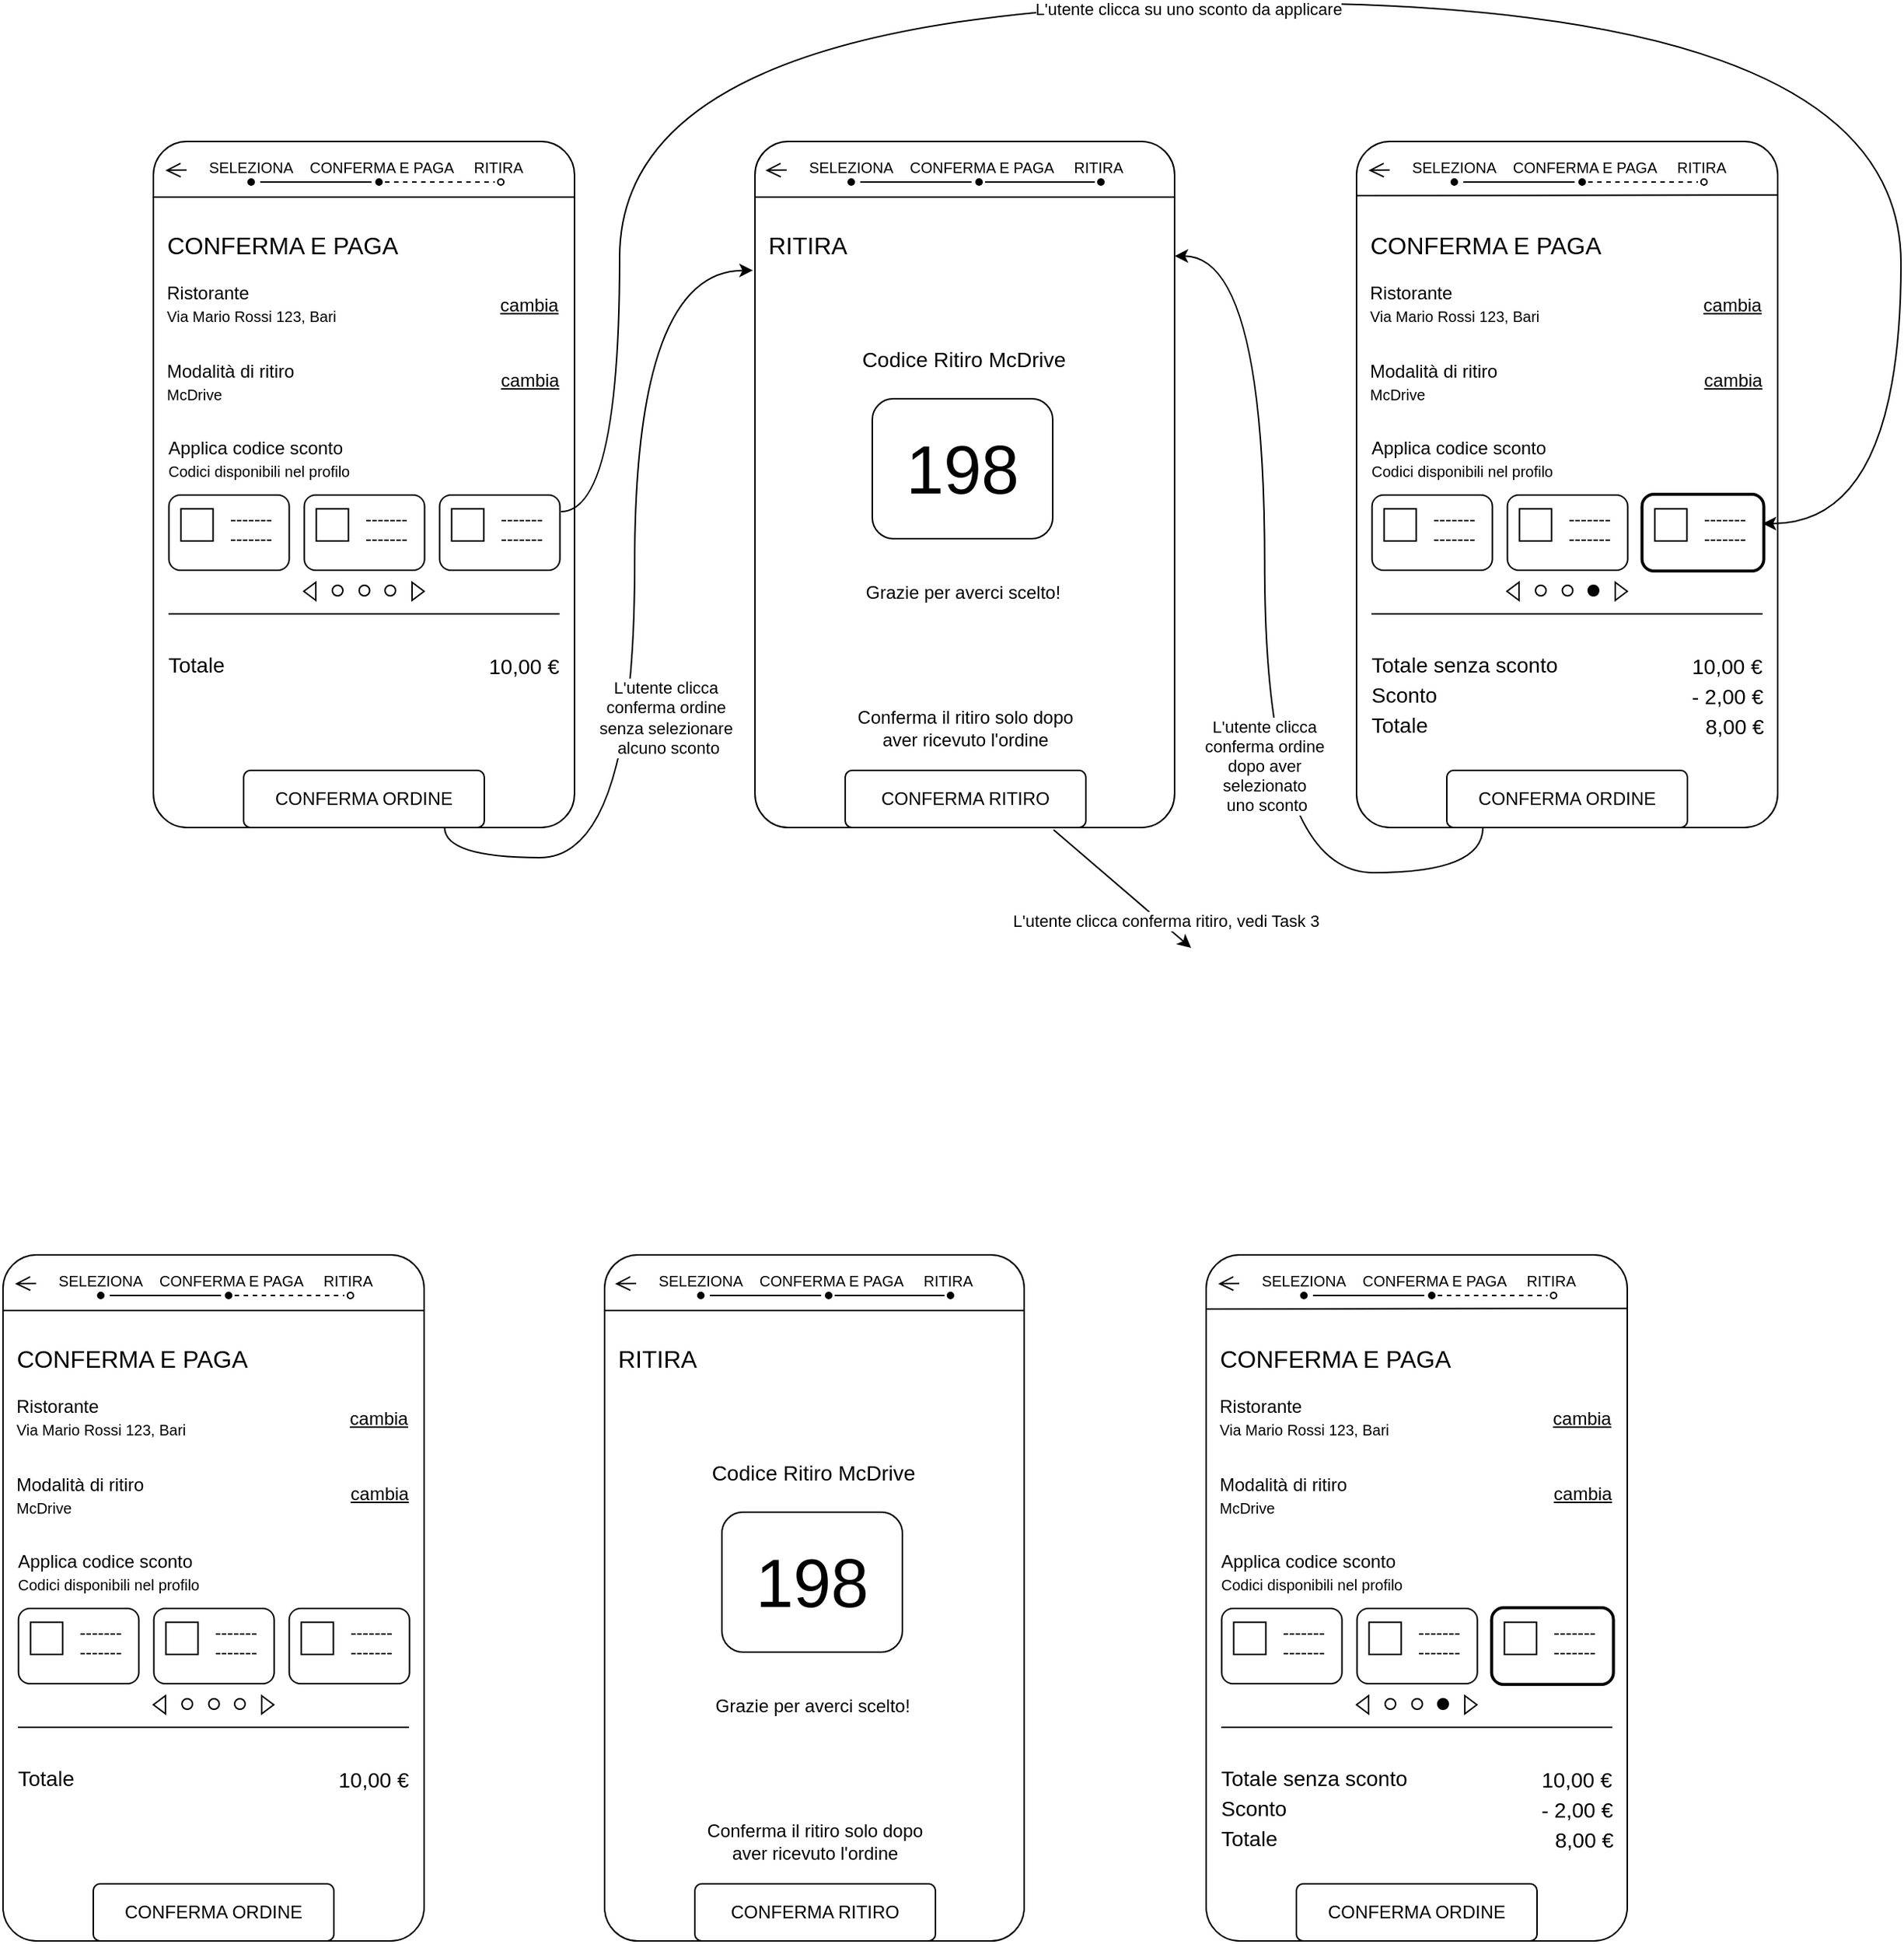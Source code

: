 <mxfile version="24.8.9">
  <diagram name="Pagina-1" id="KmJrsmhn1udqtUvdeelT">
    <mxGraphModel dx="2302" dy="1633" grid="1" gridSize="10" guides="1" tooltips="1" connect="0" arrows="0" fold="1" page="0" pageScale="1" pageWidth="827" pageHeight="1169" math="0" shadow="0">
      <root>
        <mxCell id="0" />
        <mxCell id="1" parent="0" />
        <mxCell id="QCxhBgs05hmmPSQC0AWl-297" value="" style="rounded=1;whiteSpace=wrap;html=1;arcSize=8;movable=1;resizable=1;rotatable=1;deletable=1;editable=1;locked=0;connectable=1;" parent="1" vertex="1">
          <mxGeometry x="120" y="-96" width="280" height="456" as="geometry" />
        </mxCell>
        <mxCell id="QCxhBgs05hmmPSQC0AWl-298" value="" style="endArrow=open;html=1;rounded=0;fontSize=12;startSize=8;endSize=8;curved=0;startArrow=none;startFill=0;entryX=0.448;entryY=0.496;entryDx=0;entryDy=0;entryPerimeter=0;endFill=0;movable=1;resizable=1;rotatable=1;deletable=1;editable=1;locked=0;connectable=1;" parent="1" edge="1">
          <mxGeometry width="50" height="50" relative="1" as="geometry">
            <mxPoint x="142" y="-77" as="sourcePoint" />
            <mxPoint x="127.998" y="-76.808" as="targetPoint" />
          </mxGeometry>
        </mxCell>
        <mxCell id="QCxhBgs05hmmPSQC0AWl-299" value="&lt;font style=&quot;font-size: 10px;&quot;&gt;SELEZIONA&lt;/font&gt;" style="text;html=1;align=center;verticalAlign=middle;whiteSpace=wrap;rounded=0;fontSize=10;movable=1;resizable=1;rotatable=1;deletable=1;editable=1;locked=0;connectable=1;" parent="1" vertex="1">
          <mxGeometry x="156" y="-94" width="58" height="30" as="geometry" />
        </mxCell>
        <mxCell id="QCxhBgs05hmmPSQC0AWl-300" value="&lt;font style=&quot;font-size: 10px;&quot;&gt;CONFERMA E PAGA&lt;/font&gt;" style="text;html=1;align=center;verticalAlign=middle;whiteSpace=wrap;rounded=0;fontSize=10;movable=1;resizable=1;rotatable=1;deletable=1;editable=1;locked=0;connectable=1;" parent="1" vertex="1">
          <mxGeometry x="223" y="-94" width="98" height="30" as="geometry" />
        </mxCell>
        <mxCell id="QCxhBgs05hmmPSQC0AWl-301" value="&lt;font style=&quot;font-size: 10px;&quot;&gt;RITIRA&lt;/font&gt;" style="text;html=1;align=center;verticalAlign=middle;whiteSpace=wrap;rounded=0;fontSize=10;movable=1;resizable=1;rotatable=1;deletable=1;editable=1;locked=0;connectable=1;" parent="1" vertex="1">
          <mxGeometry x="333" y="-94" width="33" height="30" as="geometry" />
        </mxCell>
        <mxCell id="QCxhBgs05hmmPSQC0AWl-302" value="" style="ellipse;whiteSpace=wrap;html=1;aspect=fixed;fillStyle=auto;fillColor=#000000;movable=1;resizable=1;rotatable=1;deletable=1;editable=1;locked=0;connectable=1;" parent="1" vertex="1">
          <mxGeometry x="183" y="-71" width="4" height="4" as="geometry" />
        </mxCell>
        <mxCell id="QCxhBgs05hmmPSQC0AWl-303" value="" style="ellipse;whiteSpace=wrap;html=1;aspect=fixed;fillStyle=auto;fillColor=#000000;movable=1;resizable=1;rotatable=1;deletable=1;editable=1;locked=0;connectable=1;" parent="1" vertex="1">
          <mxGeometry x="268" y="-71" width="4" height="4" as="geometry" />
        </mxCell>
        <mxCell id="QCxhBgs05hmmPSQC0AWl-304" value="" style="ellipse;whiteSpace=wrap;html=1;aspect=fixed;fillStyle=auto;fillColor=none;movable=1;resizable=1;rotatable=1;deletable=1;editable=1;locked=0;connectable=1;" parent="1" vertex="1">
          <mxGeometry x="349" y="-71" width="4" height="4" as="geometry" />
        </mxCell>
        <mxCell id="QCxhBgs05hmmPSQC0AWl-305" value="" style="endArrow=none;html=1;rounded=0;movable=1;resizable=1;rotatable=1;deletable=1;editable=1;locked=0;connectable=1;" parent="1" edge="1">
          <mxGeometry width="50" height="50" relative="1" as="geometry">
            <mxPoint x="191" y="-69" as="sourcePoint" />
            <mxPoint x="265" y="-69" as="targetPoint" />
          </mxGeometry>
        </mxCell>
        <mxCell id="QCxhBgs05hmmPSQC0AWl-306" value="" style="endArrow=none;dashed=1;html=1;rounded=0;movable=1;resizable=1;rotatable=1;deletable=1;editable=1;locked=0;connectable=1;" parent="1" edge="1">
          <mxGeometry width="50" height="50" relative="1" as="geometry">
            <mxPoint x="274" y="-69" as="sourcePoint" />
            <mxPoint x="347" y="-69" as="targetPoint" />
          </mxGeometry>
        </mxCell>
        <mxCell id="QCxhBgs05hmmPSQC0AWl-307" value="" style="endArrow=none;html=1;rounded=0;movable=1;resizable=1;rotatable=1;deletable=1;editable=1;locked=0;connectable=1;" parent="1" edge="1">
          <mxGeometry width="50" height="50" relative="1" as="geometry">
            <mxPoint x="120" y="-59" as="sourcePoint" />
            <mxPoint x="400" y="-59" as="targetPoint" />
          </mxGeometry>
        </mxCell>
        <mxCell id="QCxhBgs05hmmPSQC0AWl-308" value="&lt;font style=&quot;font-size: 16px;&quot;&gt;CONFERMA E PAGA&lt;/font&gt;" style="text;html=1;align=center;verticalAlign=middle;whiteSpace=wrap;rounded=0;fontSize=16;movable=1;resizable=1;rotatable=1;deletable=1;editable=1;locked=0;connectable=1;" parent="1" vertex="1">
          <mxGeometry x="128" y="-42" width="156" height="30" as="geometry" />
        </mxCell>
        <mxCell id="QCxhBgs05hmmPSQC0AWl-309" value="&lt;div style=&quot;&quot;&gt;&lt;span style=&quot;background-color: initial;&quot;&gt;Ristorante&lt;/span&gt;&lt;/div&gt;&lt;div style=&quot;&quot;&gt;&lt;span style=&quot;font-size: 10px; background-color: initial;&quot;&gt;Via Mario Rossi 123, Bari&lt;/span&gt;&lt;/div&gt;" style="text;html=1;align=left;verticalAlign=middle;whiteSpace=wrap;rounded=0;movable=1;resizable=1;rotatable=1;deletable=1;editable=1;locked=0;connectable=1;" parent="1" vertex="1">
          <mxGeometry x="127" y="-3" width="121" height="30" as="geometry" />
        </mxCell>
        <mxCell id="QCxhBgs05hmmPSQC0AWl-310" value="&lt;u&gt;cambia&lt;/u&gt;" style="text;html=1;align=center;verticalAlign=middle;whiteSpace=wrap;rounded=0;movable=1;resizable=1;rotatable=1;deletable=1;editable=1;locked=0;connectable=1;" parent="1" vertex="1">
          <mxGeometry x="340" y="-2" width="60" height="30" as="geometry" />
        </mxCell>
        <mxCell id="QCxhBgs05hmmPSQC0AWl-311" value="Modalità di ritiro&lt;div&gt;&lt;span style=&quot;font-size: 10px; background-color: initial;&quot;&gt;McDrive&lt;/span&gt;&lt;/div&gt;" style="text;html=1;align=left;verticalAlign=middle;whiteSpace=wrap;rounded=0;movable=1;resizable=1;rotatable=1;deletable=1;editable=1;locked=0;connectable=1;" parent="1" vertex="1">
          <mxGeometry x="127" y="49" width="107" height="30" as="geometry" />
        </mxCell>
        <mxCell id="QCxhBgs05hmmPSQC0AWl-312" value="&lt;u&gt;cambia&lt;/u&gt;" style="text;html=1;align=center;verticalAlign=middle;whiteSpace=wrap;rounded=0;movable=1;resizable=1;rotatable=1;deletable=1;editable=1;locked=0;connectable=1;" parent="1" vertex="1">
          <mxGeometry x="351" y="48" width="39" height="30" as="geometry" />
        </mxCell>
        <mxCell id="QCxhBgs05hmmPSQC0AWl-313" value="Applica codice sconto&lt;div&gt;&lt;span style=&quot;font-size: 10px; background-color: initial;&quot;&gt;Codici disponibili nel profilo&lt;/span&gt;&lt;/div&gt;" style="text;html=1;align=left;verticalAlign=middle;whiteSpace=wrap;rounded=0;movable=1;resizable=1;rotatable=1;deletable=1;editable=1;locked=0;connectable=1;" parent="1" vertex="1">
          <mxGeometry x="128" y="100" width="181" height="30" as="geometry" />
        </mxCell>
        <mxCell id="QCxhBgs05hmmPSQC0AWl-314" value="" style="ellipse;whiteSpace=wrap;html=1;aspect=fixed;movable=1;resizable=1;rotatable=1;deletable=1;editable=1;locked=0;connectable=1;" parent="1" vertex="1">
          <mxGeometry x="239" y="199" width="7" height="7" as="geometry" />
        </mxCell>
        <mxCell id="QCxhBgs05hmmPSQC0AWl-316" value="" style="ellipse;whiteSpace=wrap;html=1;aspect=fixed;movable=1;resizable=1;rotatable=1;deletable=1;editable=1;locked=0;connectable=1;fillColor=none;" parent="1" vertex="1">
          <mxGeometry x="274" y="199" width="7" height="7" as="geometry" />
        </mxCell>
        <mxCell id="QCxhBgs05hmmPSQC0AWl-317" value="" style="triangle;whiteSpace=wrap;html=1;movable=1;resizable=1;rotatable=1;deletable=1;editable=1;locked=0;connectable=1;" parent="1" vertex="1">
          <mxGeometry x="292" y="197" width="8" height="12" as="geometry" />
        </mxCell>
        <mxCell id="QCxhBgs05hmmPSQC0AWl-318" value="" style="triangle;whiteSpace=wrap;html=1;direction=west;movable=1;resizable=1;rotatable=1;deletable=1;editable=1;locked=0;connectable=1;" parent="1" vertex="1">
          <mxGeometry x="220" y="197" width="8" height="12" as="geometry" />
        </mxCell>
        <mxCell id="QCxhBgs05hmmPSQC0AWl-320" value="&lt;font style=&quot;font-size: 14px;&quot;&gt;Totale&lt;/font&gt;" style="text;html=1;align=left;verticalAlign=middle;whiteSpace=wrap;rounded=0;movable=1;resizable=1;rotatable=1;deletable=1;editable=1;locked=0;connectable=1;fontSize=14;" parent="1" vertex="1">
          <mxGeometry x="128" y="237" width="132" height="30" as="geometry" />
        </mxCell>
        <mxCell id="QCxhBgs05hmmPSQC0AWl-321" value="&lt;font style=&quot;font-size: 14px;&quot;&gt;10,00 €&lt;/font&gt;" style="text;html=1;align=center;verticalAlign=middle;whiteSpace=wrap;rounded=0;movable=1;resizable=1;rotatable=1;deletable=1;editable=1;locked=0;connectable=1;fontSize=14;" parent="1" vertex="1">
          <mxGeometry x="342" y="238" width="49" height="30" as="geometry" />
        </mxCell>
        <mxCell id="QCxhBgs05hmmPSQC0AWl-322" value="CONFERMA ORDINE" style="rounded=1;whiteSpace=wrap;html=1;arcSize=12;movable=1;resizable=1;rotatable=1;deletable=1;editable=1;locked=0;connectable=1;" parent="1" vertex="1">
          <mxGeometry x="180" y="322" width="160" height="38" as="geometry" />
        </mxCell>
        <mxCell id="QCxhBgs05hmmPSQC0AWl-367" value="" style="endArrow=classic;html=1;rounded=0;edgeStyle=orthogonalEdgeStyle;curved=1;exitX=0.835;exitY=0.995;exitDx=0;exitDy=0;exitPerimeter=0;entryX=-0.005;entryY=0.188;entryDx=0;entryDy=0;entryPerimeter=0;" parent="1" source="QCxhBgs05hmmPSQC0AWl-322" target="QCxhBgs05hmmPSQC0AWl-497" edge="1">
          <mxGeometry width="50" height="50" relative="1" as="geometry">
            <mxPoint x="397" y="339" as="sourcePoint" />
            <mxPoint x="510" y="-10" as="targetPoint" />
            <Array as="points">
              <mxPoint x="314" y="380" />
              <mxPoint x="440" y="380" />
              <mxPoint x="440" y="-10" />
            </Array>
          </mxGeometry>
        </mxCell>
        <mxCell id="QCxhBgs05hmmPSQC0AWl-369" value="L&#39;utente clicca&amp;nbsp;&lt;div&gt;conferma ordine&amp;nbsp;&lt;/div&gt;&lt;div&gt;senza selezionare&amp;nbsp;&lt;/div&gt;&lt;div&gt;alcuno sconto&lt;/div&gt;" style="edgeLabel;html=1;align=center;verticalAlign=middle;resizable=0;points=[];" parent="QCxhBgs05hmmPSQC0AWl-367" vertex="1" connectable="0">
          <mxGeometry x="-0.089" y="4" relative="1" as="geometry">
            <mxPoint x="26" y="41" as="offset" />
          </mxGeometry>
        </mxCell>
        <mxCell id="QCxhBgs05hmmPSQC0AWl-315" value="" style="ellipse;whiteSpace=wrap;html=1;aspect=fixed;movable=1;resizable=1;rotatable=1;deletable=1;editable=1;locked=0;connectable=1;" parent="1" vertex="1">
          <mxGeometry x="256.8" y="199" width="7" height="7" as="geometry" />
        </mxCell>
        <mxCell id="QCxhBgs05hmmPSQC0AWl-431" value="" style="group" parent="1" vertex="1" connectable="0">
          <mxGeometry x="220.3" y="139" width="80" height="50" as="geometry" />
        </mxCell>
        <mxCell id="QCxhBgs05hmmPSQC0AWl-432" value="" style="rounded=1;whiteSpace=wrap;html=1;movable=1;resizable=1;rotatable=1;deletable=1;editable=1;locked=0;connectable=1;" parent="QCxhBgs05hmmPSQC0AWl-431" vertex="1">
          <mxGeometry width="80" height="50" as="geometry" />
        </mxCell>
        <mxCell id="QCxhBgs05hmmPSQC0AWl-433" value="" style="whiteSpace=wrap;html=1;aspect=fixed;movable=1;resizable=1;rotatable=1;deletable=1;editable=1;locked=0;connectable=1;" parent="QCxhBgs05hmmPSQC0AWl-431" vertex="1">
          <mxGeometry x="8.0" y="9.167" width="21.387" height="21.387" as="geometry" />
        </mxCell>
        <mxCell id="QCxhBgs05hmmPSQC0AWl-434" value="-------" style="text;html=1;align=center;verticalAlign=middle;whiteSpace=wrap;rounded=0;movable=1;resizable=1;rotatable=1;deletable=1;editable=1;locked=0;connectable=1;" parent="QCxhBgs05hmmPSQC0AWl-431" vertex="1">
          <mxGeometry x="34.667" y="3.333" width="40" height="25" as="geometry" />
        </mxCell>
        <mxCell id="QCxhBgs05hmmPSQC0AWl-435" value="-------" style="text;html=1;align=center;verticalAlign=middle;whiteSpace=wrap;rounded=0;movable=1;resizable=1;rotatable=1;deletable=1;editable=1;locked=0;connectable=1;" parent="QCxhBgs05hmmPSQC0AWl-431" vertex="1">
          <mxGeometry x="34.667" y="16.667" width="40" height="25" as="geometry" />
        </mxCell>
        <mxCell id="QCxhBgs05hmmPSQC0AWl-436" value="" style="group" parent="1" vertex="1" connectable="0">
          <mxGeometry x="310.3" y="139" width="80" height="50" as="geometry" />
        </mxCell>
        <mxCell id="QCxhBgs05hmmPSQC0AWl-437" value="" style="rounded=1;whiteSpace=wrap;html=1;movable=1;resizable=1;rotatable=1;deletable=1;editable=1;locked=0;connectable=1;" parent="QCxhBgs05hmmPSQC0AWl-436" vertex="1">
          <mxGeometry width="80" height="50" as="geometry" />
        </mxCell>
        <mxCell id="QCxhBgs05hmmPSQC0AWl-438" value="" style="whiteSpace=wrap;html=1;aspect=fixed;movable=1;resizable=1;rotatable=1;deletable=1;editable=1;locked=0;connectable=1;" parent="QCxhBgs05hmmPSQC0AWl-436" vertex="1">
          <mxGeometry x="8.0" y="9.167" width="21.387" height="21.387" as="geometry" />
        </mxCell>
        <mxCell id="QCxhBgs05hmmPSQC0AWl-439" value="-------" style="text;html=1;align=center;verticalAlign=middle;whiteSpace=wrap;rounded=0;movable=1;resizable=1;rotatable=1;deletable=1;editable=1;locked=0;connectable=1;" parent="QCxhBgs05hmmPSQC0AWl-436" vertex="1">
          <mxGeometry x="34.667" y="3.333" width="40" height="25" as="geometry" />
        </mxCell>
        <mxCell id="QCxhBgs05hmmPSQC0AWl-440" value="-------" style="text;html=1;align=center;verticalAlign=middle;whiteSpace=wrap;rounded=0;movable=1;resizable=1;rotatable=1;deletable=1;editable=1;locked=0;connectable=1;" parent="QCxhBgs05hmmPSQC0AWl-436" vertex="1">
          <mxGeometry x="34.667" y="16.667" width="40" height="25" as="geometry" />
        </mxCell>
        <mxCell id="QCxhBgs05hmmPSQC0AWl-441" value="" style="group" parent="1" vertex="1" connectable="0">
          <mxGeometry x="130.3" y="139" width="80" height="50" as="geometry" />
        </mxCell>
        <mxCell id="QCxhBgs05hmmPSQC0AWl-442" value="" style="rounded=1;whiteSpace=wrap;html=1;movable=1;resizable=1;rotatable=1;deletable=1;editable=1;locked=0;connectable=1;" parent="QCxhBgs05hmmPSQC0AWl-441" vertex="1">
          <mxGeometry width="80" height="50" as="geometry" />
        </mxCell>
        <mxCell id="QCxhBgs05hmmPSQC0AWl-443" value="" style="whiteSpace=wrap;html=1;aspect=fixed;movable=1;resizable=1;rotatable=1;deletable=1;editable=1;locked=0;connectable=1;" parent="QCxhBgs05hmmPSQC0AWl-441" vertex="1">
          <mxGeometry x="8.0" y="9.167" width="21.387" height="21.387" as="geometry" />
        </mxCell>
        <mxCell id="QCxhBgs05hmmPSQC0AWl-444" value="-------" style="text;html=1;align=center;verticalAlign=middle;whiteSpace=wrap;rounded=0;movable=1;resizable=1;rotatable=1;deletable=1;editable=1;locked=0;connectable=1;" parent="QCxhBgs05hmmPSQC0AWl-441" vertex="1">
          <mxGeometry x="34.667" y="3.333" width="40" height="25" as="geometry" />
        </mxCell>
        <mxCell id="QCxhBgs05hmmPSQC0AWl-445" value="-------" style="text;html=1;align=center;verticalAlign=middle;whiteSpace=wrap;rounded=0;movable=1;resizable=1;rotatable=1;deletable=1;editable=1;locked=0;connectable=1;" parent="QCxhBgs05hmmPSQC0AWl-441" vertex="1">
          <mxGeometry x="34.667" y="16.667" width="40" height="25" as="geometry" />
        </mxCell>
        <mxCell id="QCxhBgs05hmmPSQC0AWl-446" value="" style="rounded=1;whiteSpace=wrap;html=1;arcSize=8;movable=1;resizable=1;rotatable=1;deletable=1;editable=1;locked=0;connectable=1;" parent="1" vertex="1">
          <mxGeometry x="920" y="-96" width="280" height="456" as="geometry" />
        </mxCell>
        <mxCell id="QCxhBgs05hmmPSQC0AWl-447" value="" style="endArrow=open;html=1;rounded=0;fontSize=12;startSize=8;endSize=8;curved=0;startArrow=none;startFill=0;entryX=0.448;entryY=0.496;entryDx=0;entryDy=0;entryPerimeter=0;endFill=0;movable=1;resizable=1;rotatable=1;deletable=1;editable=1;locked=0;connectable=1;" parent="1" edge="1">
          <mxGeometry width="50" height="50" relative="1" as="geometry">
            <mxPoint x="942" y="-77" as="sourcePoint" />
            <mxPoint x="927.998" y="-76.808" as="targetPoint" />
          </mxGeometry>
        </mxCell>
        <mxCell id="QCxhBgs05hmmPSQC0AWl-448" value="&lt;font style=&quot;font-size: 10px;&quot;&gt;SELEZIONA&lt;/font&gt;" style="text;html=1;align=center;verticalAlign=middle;whiteSpace=wrap;rounded=0;fontSize=10;movable=1;resizable=1;rotatable=1;deletable=1;editable=1;locked=0;connectable=1;" parent="1" vertex="1">
          <mxGeometry x="956" y="-94" width="58" height="30" as="geometry" />
        </mxCell>
        <mxCell id="QCxhBgs05hmmPSQC0AWl-449" value="&lt;font style=&quot;font-size: 10px;&quot;&gt;CONFERMA E PAGA&lt;/font&gt;" style="text;html=1;align=center;verticalAlign=middle;whiteSpace=wrap;rounded=0;fontSize=10;movable=1;resizable=1;rotatable=1;deletable=1;editable=1;locked=0;connectable=1;" parent="1" vertex="1">
          <mxGeometry x="1023" y="-94" width="98" height="30" as="geometry" />
        </mxCell>
        <mxCell id="QCxhBgs05hmmPSQC0AWl-450" value="&lt;font style=&quot;font-size: 10px;&quot;&gt;RITIRA&lt;/font&gt;" style="text;html=1;align=center;verticalAlign=middle;whiteSpace=wrap;rounded=0;fontSize=10;movable=1;resizable=1;rotatable=1;deletable=1;editable=1;locked=0;connectable=1;" parent="1" vertex="1">
          <mxGeometry x="1133" y="-94" width="33" height="30" as="geometry" />
        </mxCell>
        <mxCell id="QCxhBgs05hmmPSQC0AWl-451" value="" style="ellipse;whiteSpace=wrap;html=1;aspect=fixed;fillStyle=auto;fillColor=#000000;movable=1;resizable=1;rotatable=1;deletable=1;editable=1;locked=0;connectable=1;" parent="1" vertex="1">
          <mxGeometry x="983" y="-71" width="4" height="4" as="geometry" />
        </mxCell>
        <mxCell id="QCxhBgs05hmmPSQC0AWl-452" value="" style="ellipse;whiteSpace=wrap;html=1;aspect=fixed;fillStyle=auto;fillColor=#000000;movable=1;resizable=1;rotatable=1;deletable=1;editable=1;locked=0;connectable=1;" parent="1" vertex="1">
          <mxGeometry x="1068" y="-71" width="4" height="4" as="geometry" />
        </mxCell>
        <mxCell id="QCxhBgs05hmmPSQC0AWl-453" value="" style="ellipse;whiteSpace=wrap;html=1;aspect=fixed;fillStyle=auto;fillColor=none;movable=1;resizable=1;rotatable=1;deletable=1;editable=1;locked=0;connectable=1;" parent="1" vertex="1">
          <mxGeometry x="1149" y="-71" width="4" height="4" as="geometry" />
        </mxCell>
        <mxCell id="QCxhBgs05hmmPSQC0AWl-454" value="" style="endArrow=none;html=1;rounded=0;movable=1;resizable=1;rotatable=1;deletable=1;editable=1;locked=0;connectable=1;" parent="1" edge="1">
          <mxGeometry width="50" height="50" relative="1" as="geometry">
            <mxPoint x="991" y="-69" as="sourcePoint" />
            <mxPoint x="1065" y="-69" as="targetPoint" />
          </mxGeometry>
        </mxCell>
        <mxCell id="QCxhBgs05hmmPSQC0AWl-455" value="" style="endArrow=none;dashed=1;html=1;rounded=0;movable=1;resizable=1;rotatable=1;deletable=1;editable=1;locked=0;connectable=1;" parent="1" edge="1">
          <mxGeometry width="50" height="50" relative="1" as="geometry">
            <mxPoint x="1074" y="-69" as="sourcePoint" />
            <mxPoint x="1147" y="-69" as="targetPoint" />
          </mxGeometry>
        </mxCell>
        <mxCell id="QCxhBgs05hmmPSQC0AWl-456" value="" style="endArrow=none;html=1;rounded=0;movable=1;resizable=1;rotatable=1;deletable=1;editable=1;locked=0;connectable=1;entryX=1.001;entryY=0.078;entryDx=0;entryDy=0;entryPerimeter=0;" parent="1" target="QCxhBgs05hmmPSQC0AWl-446" edge="1">
          <mxGeometry width="50" height="50" relative="1" as="geometry">
            <mxPoint x="920" y="-60" as="sourcePoint" />
            <mxPoint x="1200" y="-59" as="targetPoint" />
          </mxGeometry>
        </mxCell>
        <mxCell id="QCxhBgs05hmmPSQC0AWl-457" value="&lt;font style=&quot;font-size: 16px;&quot;&gt;CONFERMA E PAGA&lt;/font&gt;" style="text;html=1;align=center;verticalAlign=middle;whiteSpace=wrap;rounded=0;fontSize=16;movable=1;resizable=1;rotatable=1;deletable=1;editable=1;locked=0;connectable=1;" parent="1" vertex="1">
          <mxGeometry x="928" y="-42" width="156" height="30" as="geometry" />
        </mxCell>
        <mxCell id="QCxhBgs05hmmPSQC0AWl-458" value="&lt;div style=&quot;&quot;&gt;&lt;span style=&quot;background-color: initial;&quot;&gt;Ristorante&lt;/span&gt;&lt;/div&gt;&lt;div style=&quot;&quot;&gt;&lt;span style=&quot;font-size: 10px; background-color: initial;&quot;&gt;Via Mario Rossi 123, Bari&lt;/span&gt;&lt;/div&gt;" style="text;html=1;align=left;verticalAlign=middle;whiteSpace=wrap;rounded=0;movable=1;resizable=1;rotatable=1;deletable=1;editable=1;locked=0;connectable=1;" parent="1" vertex="1">
          <mxGeometry x="927" y="-3" width="121" height="30" as="geometry" />
        </mxCell>
        <mxCell id="QCxhBgs05hmmPSQC0AWl-459" value="&lt;u&gt;cambia&lt;/u&gt;" style="text;html=1;align=center;verticalAlign=middle;whiteSpace=wrap;rounded=0;movable=1;resizable=1;rotatable=1;deletable=1;editable=1;locked=0;connectable=1;" parent="1" vertex="1">
          <mxGeometry x="1140" y="-2" width="60" height="30" as="geometry" />
        </mxCell>
        <mxCell id="QCxhBgs05hmmPSQC0AWl-460" value="Modalità di ritiro&lt;div&gt;&lt;span style=&quot;font-size: 10px; background-color: initial;&quot;&gt;McDrive&lt;/span&gt;&lt;/div&gt;" style="text;html=1;align=left;verticalAlign=middle;whiteSpace=wrap;rounded=0;movable=1;resizable=1;rotatable=1;deletable=1;editable=1;locked=0;connectable=1;" parent="1" vertex="1">
          <mxGeometry x="927" y="49" width="107" height="30" as="geometry" />
        </mxCell>
        <mxCell id="QCxhBgs05hmmPSQC0AWl-461" value="&lt;u&gt;cambia&lt;/u&gt;" style="text;html=1;align=center;verticalAlign=middle;whiteSpace=wrap;rounded=0;movable=1;resizable=1;rotatable=1;deletable=1;editable=1;locked=0;connectable=1;" parent="1" vertex="1">
          <mxGeometry x="1151" y="48" width="39" height="30" as="geometry" />
        </mxCell>
        <mxCell id="QCxhBgs05hmmPSQC0AWl-462" value="Applica codice sconto&lt;div&gt;&lt;span style=&quot;font-size: 10px; background-color: initial;&quot;&gt;Codici disponibili nel profilo&lt;/span&gt;&lt;/div&gt;" style="text;html=1;align=left;verticalAlign=middle;whiteSpace=wrap;rounded=0;movable=1;resizable=1;rotatable=1;deletable=1;editable=1;locked=0;connectable=1;" parent="1" vertex="1">
          <mxGeometry x="928" y="100" width="181" height="30" as="geometry" />
        </mxCell>
        <mxCell id="QCxhBgs05hmmPSQC0AWl-463" value="" style="ellipse;whiteSpace=wrap;html=1;aspect=fixed;movable=1;resizable=1;rotatable=1;deletable=1;editable=1;locked=0;connectable=1;" parent="1" vertex="1">
          <mxGeometry x="1039" y="199" width="7" height="7" as="geometry" />
        </mxCell>
        <mxCell id="QCxhBgs05hmmPSQC0AWl-464" value="" style="ellipse;whiteSpace=wrap;html=1;aspect=fixed;movable=1;resizable=1;rotatable=1;deletable=1;editable=1;locked=0;connectable=1;fillColor=#000000;" parent="1" vertex="1">
          <mxGeometry x="1074" y="199" width="7" height="7" as="geometry" />
        </mxCell>
        <mxCell id="QCxhBgs05hmmPSQC0AWl-465" value="" style="triangle;whiteSpace=wrap;html=1;movable=1;resizable=1;rotatable=1;deletable=1;editable=1;locked=0;connectable=1;" parent="1" vertex="1">
          <mxGeometry x="1092" y="197" width="8" height="12" as="geometry" />
        </mxCell>
        <mxCell id="QCxhBgs05hmmPSQC0AWl-466" value="" style="triangle;whiteSpace=wrap;html=1;direction=west;movable=1;resizable=1;rotatable=1;deletable=1;editable=1;locked=0;connectable=1;" parent="1" vertex="1">
          <mxGeometry x="1020" y="197" width="8" height="12" as="geometry" />
        </mxCell>
        <mxCell id="QCxhBgs05hmmPSQC0AWl-467" value="" style="endArrow=none;html=1;rounded=0;movable=1;resizable=1;rotatable=1;deletable=1;editable=1;locked=0;connectable=1;" parent="1" edge="1">
          <mxGeometry width="50" height="50" relative="1" as="geometry">
            <mxPoint x="930" y="218" as="sourcePoint" />
            <mxPoint x="1190" y="218" as="targetPoint" />
          </mxGeometry>
        </mxCell>
        <mxCell id="QCxhBgs05hmmPSQC0AWl-468" value="&lt;font style=&quot;font-size: 14px;&quot;&gt;Totale senza sconto&lt;/font&gt;" style="text;html=1;align=left;verticalAlign=middle;whiteSpace=wrap;rounded=0;movable=1;resizable=1;rotatable=1;deletable=1;editable=1;locked=0;connectable=1;fontSize=14;" parent="1" vertex="1">
          <mxGeometry x="928" y="237" width="132" height="30" as="geometry" />
        </mxCell>
        <mxCell id="QCxhBgs05hmmPSQC0AWl-469" value="&lt;font style=&quot;font-size: 14px;&quot;&gt;10,00 €&lt;/font&gt;" style="text;html=1;align=center;verticalAlign=middle;whiteSpace=wrap;rounded=0;movable=1;resizable=1;rotatable=1;deletable=1;editable=1;locked=0;connectable=1;fontSize=14;" parent="1" vertex="1">
          <mxGeometry x="1142" y="238" width="49" height="30" as="geometry" />
        </mxCell>
        <mxCell id="QCxhBgs05hmmPSQC0AWl-470" value="CONFERMA ORDINE" style="rounded=1;whiteSpace=wrap;html=1;arcSize=12;movable=1;resizable=1;rotatable=1;deletable=1;editable=1;locked=0;connectable=1;" parent="1" vertex="1">
          <mxGeometry x="980" y="322" width="160" height="38" as="geometry" />
        </mxCell>
        <mxCell id="QCxhBgs05hmmPSQC0AWl-477" value="" style="ellipse;whiteSpace=wrap;html=1;aspect=fixed;movable=1;resizable=1;rotatable=1;deletable=1;editable=1;locked=0;connectable=1;" parent="1" vertex="1">
          <mxGeometry x="1056.8" y="199" width="7" height="7" as="geometry" />
        </mxCell>
        <mxCell id="QCxhBgs05hmmPSQC0AWl-478" value="" style="group" parent="1" vertex="1" connectable="0">
          <mxGeometry x="1020.3" y="139" width="80" height="50" as="geometry" />
        </mxCell>
        <mxCell id="QCxhBgs05hmmPSQC0AWl-479" value="" style="rounded=1;whiteSpace=wrap;html=1;movable=1;resizable=1;rotatable=1;deletable=1;editable=1;locked=0;connectable=1;" parent="QCxhBgs05hmmPSQC0AWl-478" vertex="1">
          <mxGeometry width="80" height="50" as="geometry" />
        </mxCell>
        <mxCell id="QCxhBgs05hmmPSQC0AWl-480" value="" style="whiteSpace=wrap;html=1;aspect=fixed;movable=1;resizable=1;rotatable=1;deletable=1;editable=1;locked=0;connectable=1;" parent="QCxhBgs05hmmPSQC0AWl-478" vertex="1">
          <mxGeometry x="8.0" y="9.167" width="21.387" height="21.387" as="geometry" />
        </mxCell>
        <mxCell id="QCxhBgs05hmmPSQC0AWl-481" value="-------" style="text;html=1;align=center;verticalAlign=middle;whiteSpace=wrap;rounded=0;movable=1;resizable=1;rotatable=1;deletable=1;editable=1;locked=0;connectable=1;" parent="QCxhBgs05hmmPSQC0AWl-478" vertex="1">
          <mxGeometry x="34.667" y="3.333" width="40" height="25" as="geometry" />
        </mxCell>
        <mxCell id="QCxhBgs05hmmPSQC0AWl-482" value="-------" style="text;html=1;align=center;verticalAlign=middle;whiteSpace=wrap;rounded=0;movable=1;resizable=1;rotatable=1;deletable=1;editable=1;locked=0;connectable=1;" parent="QCxhBgs05hmmPSQC0AWl-478" vertex="1">
          <mxGeometry x="34.667" y="16.667" width="40" height="25" as="geometry" />
        </mxCell>
        <mxCell id="QCxhBgs05hmmPSQC0AWl-483" value="" style="group;strokeWidth=3;rounded=1;strokeColor=default;" parent="1" vertex="1" connectable="0">
          <mxGeometry x="1110.3" y="139" width="80" height="50" as="geometry" />
        </mxCell>
        <mxCell id="QCxhBgs05hmmPSQC0AWl-484" value="" style="rounded=1;whiteSpace=wrap;html=1;movable=1;resizable=1;rotatable=1;deletable=1;editable=1;locked=0;connectable=1;" parent="QCxhBgs05hmmPSQC0AWl-483" vertex="1">
          <mxGeometry width="80" height="50" as="geometry" />
        </mxCell>
        <mxCell id="QCxhBgs05hmmPSQC0AWl-485" value="" style="whiteSpace=wrap;html=1;aspect=fixed;movable=1;resizable=1;rotatable=1;deletable=1;editable=1;locked=0;connectable=1;" parent="QCxhBgs05hmmPSQC0AWl-483" vertex="1">
          <mxGeometry x="8.0" y="9.167" width="21.387" height="21.387" as="geometry" />
        </mxCell>
        <mxCell id="QCxhBgs05hmmPSQC0AWl-486" value="-------" style="text;html=1;align=center;verticalAlign=middle;whiteSpace=wrap;rounded=0;movable=1;resizable=1;rotatable=1;deletable=1;editable=1;locked=0;connectable=1;" parent="QCxhBgs05hmmPSQC0AWl-483" vertex="1">
          <mxGeometry x="34.667" y="3.333" width="40" height="25" as="geometry" />
        </mxCell>
        <mxCell id="QCxhBgs05hmmPSQC0AWl-487" value="-------" style="text;html=1;align=center;verticalAlign=middle;whiteSpace=wrap;rounded=0;movable=1;resizable=1;rotatable=1;deletable=1;editable=1;locked=0;connectable=1;" parent="QCxhBgs05hmmPSQC0AWl-483" vertex="1">
          <mxGeometry x="34.667" y="16.667" width="40" height="25" as="geometry" />
        </mxCell>
        <mxCell id="QCxhBgs05hmmPSQC0AWl-488" value="" style="group" parent="1" vertex="1" connectable="0">
          <mxGeometry x="930.3" y="139" width="80" height="50" as="geometry" />
        </mxCell>
        <mxCell id="QCxhBgs05hmmPSQC0AWl-489" value="" style="rounded=1;whiteSpace=wrap;html=1;movable=1;resizable=1;rotatable=1;deletable=1;editable=1;locked=0;connectable=1;" parent="QCxhBgs05hmmPSQC0AWl-488" vertex="1">
          <mxGeometry width="80" height="50" as="geometry" />
        </mxCell>
        <mxCell id="QCxhBgs05hmmPSQC0AWl-490" value="" style="whiteSpace=wrap;html=1;aspect=fixed;movable=1;resizable=1;rotatable=1;deletable=1;editable=1;locked=0;connectable=1;" parent="QCxhBgs05hmmPSQC0AWl-488" vertex="1">
          <mxGeometry x="8.0" y="9.167" width="21.387" height="21.387" as="geometry" />
        </mxCell>
        <mxCell id="QCxhBgs05hmmPSQC0AWl-491" value="-------" style="text;html=1;align=center;verticalAlign=middle;whiteSpace=wrap;rounded=0;movable=1;resizable=1;rotatable=1;deletable=1;editable=1;locked=0;connectable=1;" parent="QCxhBgs05hmmPSQC0AWl-488" vertex="1">
          <mxGeometry x="34.667" y="3.333" width="40" height="25" as="geometry" />
        </mxCell>
        <mxCell id="QCxhBgs05hmmPSQC0AWl-492" value="-------" style="text;html=1;align=center;verticalAlign=middle;whiteSpace=wrap;rounded=0;movable=1;resizable=1;rotatable=1;deletable=1;editable=1;locked=0;connectable=1;" parent="QCxhBgs05hmmPSQC0AWl-488" vertex="1">
          <mxGeometry x="34.667" y="16.667" width="40" height="25" as="geometry" />
        </mxCell>
        <mxCell id="QCxhBgs05hmmPSQC0AWl-371" value="" style="endArrow=classic;html=1;rounded=0;edgeStyle=orthogonalEdgeStyle;curved=1;exitX=1.009;exitY=0.22;exitDx=0;exitDy=0;exitPerimeter=0;" parent="1" source="QCxhBgs05hmmPSQC0AWl-437" edge="1">
          <mxGeometry width="50" height="50" relative="1" as="geometry">
            <mxPoint x="326.972" y="143.024" as="sourcePoint" />
            <mxPoint x="1190" y="158" as="targetPoint" />
            <Array as="points">
              <mxPoint x="430" y="150" />
              <mxPoint x="430" y="-188" />
              <mxPoint x="1282" y="-188" />
              <mxPoint x="1282" y="158" />
            </Array>
          </mxGeometry>
        </mxCell>
        <mxCell id="QCxhBgs05hmmPSQC0AWl-372" value="L&#39;utente clicca su uno sconto da applicare" style="edgeLabel;html=1;align=center;verticalAlign=middle;resizable=0;points=[];" parent="QCxhBgs05hmmPSQC0AWl-371" vertex="1" connectable="0">
          <mxGeometry x="-0.095" y="-4" relative="1" as="geometry">
            <mxPoint as="offset" />
          </mxGeometry>
        </mxCell>
        <mxCell id="QCxhBgs05hmmPSQC0AWl-493" value="&lt;font style=&quot;font-size: 14px;&quot;&gt;Codice Ritiro McDrive&lt;/font&gt;" style="text;html=1;align=center;verticalAlign=middle;whiteSpace=wrap;rounded=0;" parent="1" vertex="1">
          <mxGeometry x="575" y="-4" width="146" height="30" as="geometry" />
        </mxCell>
        <mxCell id="QCxhBgs05hmmPSQC0AWl-494" value="&lt;font style=&quot;font-size: 45px;&quot;&gt;198&lt;/font&gt;" style="rounded=1;whiteSpace=wrap;html=1;" parent="1" vertex="1">
          <mxGeometry x="588" y="37" width="120" height="93" as="geometry" />
        </mxCell>
        <mxCell id="QCxhBgs05hmmPSQC0AWl-495" value="Grazie per averci scelto!" style="text;html=1;align=center;verticalAlign=middle;whiteSpace=wrap;rounded=0;" parent="1" vertex="1">
          <mxGeometry x="582" y="151" width="133" height="30" as="geometry" />
        </mxCell>
        <mxCell id="QCxhBgs05hmmPSQC0AWl-496" value="CONFERMA RITIRO" style="rounded=1;whiteSpace=wrap;html=1;arcSize=12;movable=1;resizable=1;rotatable=1;deletable=1;editable=1;locked=0;connectable=1;" parent="1" vertex="1">
          <mxGeometry x="564" y="280" width="168" height="38" as="geometry" />
        </mxCell>
        <mxCell id="QCxhBgs05hmmPSQC0AWl-497" value="" style="rounded=1;whiteSpace=wrap;html=1;arcSize=8;movable=1;resizable=1;rotatable=1;deletable=1;editable=1;locked=0;connectable=1;" parent="1" vertex="1">
          <mxGeometry x="520" y="-96" width="279" height="456" as="geometry" />
        </mxCell>
        <mxCell id="QCxhBgs05hmmPSQC0AWl-498" value="" style="endArrow=open;html=1;rounded=0;fontSize=12;startSize=8;endSize=8;curved=0;startArrow=none;startFill=0;entryX=0.448;entryY=0.496;entryDx=0;entryDy=0;entryPerimeter=0;endFill=0;movable=1;resizable=1;rotatable=1;deletable=1;editable=1;locked=0;connectable=1;" parent="1" edge="1">
          <mxGeometry width="50" height="50" relative="1" as="geometry">
            <mxPoint x="541" y="-77" as="sourcePoint" />
            <mxPoint x="526.998" y="-76.808" as="targetPoint" />
          </mxGeometry>
        </mxCell>
        <mxCell id="QCxhBgs05hmmPSQC0AWl-499" value="&lt;font style=&quot;font-size: 10px;&quot;&gt;SELEZIONA&lt;/font&gt;" style="text;html=1;align=center;verticalAlign=middle;whiteSpace=wrap;rounded=0;fontSize=10;movable=1;resizable=1;rotatable=1;deletable=1;editable=1;locked=0;connectable=1;" parent="1" vertex="1">
          <mxGeometry x="555" y="-94" width="58" height="30" as="geometry" />
        </mxCell>
        <mxCell id="QCxhBgs05hmmPSQC0AWl-500" value="&lt;font style=&quot;font-size: 10px;&quot;&gt;CONFERMA E PAGA&lt;/font&gt;" style="text;html=1;align=center;verticalAlign=middle;whiteSpace=wrap;rounded=0;fontSize=10;movable=1;resizable=1;rotatable=1;deletable=1;editable=1;locked=0;connectable=1;" parent="1" vertex="1">
          <mxGeometry x="622" y="-94" width="98" height="30" as="geometry" />
        </mxCell>
        <mxCell id="QCxhBgs05hmmPSQC0AWl-501" value="&lt;font style=&quot;font-size: 10px;&quot;&gt;RITIRA&lt;/font&gt;" style="text;html=1;align=center;verticalAlign=middle;whiteSpace=wrap;rounded=0;fontSize=10;movable=1;resizable=1;rotatable=1;deletable=1;editable=1;locked=0;connectable=1;" parent="1" vertex="1">
          <mxGeometry x="732" y="-94" width="33" height="30" as="geometry" />
        </mxCell>
        <mxCell id="QCxhBgs05hmmPSQC0AWl-502" value="" style="ellipse;whiteSpace=wrap;html=1;aspect=fixed;fillStyle=auto;fillColor=#000000;movable=1;resizable=1;rotatable=1;deletable=1;editable=1;locked=0;connectable=1;" parent="1" vertex="1">
          <mxGeometry x="582" y="-71" width="4" height="4" as="geometry" />
        </mxCell>
        <mxCell id="QCxhBgs05hmmPSQC0AWl-503" value="" style="ellipse;whiteSpace=wrap;html=1;aspect=fixed;fillStyle=auto;fillColor=#000000;movable=1;resizable=1;rotatable=1;deletable=1;editable=1;locked=0;connectable=1;" parent="1" vertex="1">
          <mxGeometry x="667" y="-71" width="4" height="4" as="geometry" />
        </mxCell>
        <mxCell id="QCxhBgs05hmmPSQC0AWl-504" value="" style="ellipse;whiteSpace=wrap;html=1;aspect=fixed;fillStyle=auto;fillColor=#000000;movable=1;resizable=1;rotatable=1;deletable=1;editable=1;locked=0;connectable=1;" parent="1" vertex="1">
          <mxGeometry x="748" y="-71" width="4" height="4" as="geometry" />
        </mxCell>
        <mxCell id="QCxhBgs05hmmPSQC0AWl-505" value="" style="endArrow=none;html=1;rounded=0;movable=1;resizable=1;rotatable=1;deletable=1;editable=1;locked=0;connectable=1;" parent="1" edge="1">
          <mxGeometry width="50" height="50" relative="1" as="geometry">
            <mxPoint x="590" y="-69" as="sourcePoint" />
            <mxPoint x="664" y="-69" as="targetPoint" />
          </mxGeometry>
        </mxCell>
        <mxCell id="QCxhBgs05hmmPSQC0AWl-506" value="" style="endArrow=none;html=1;rounded=0;movable=1;resizable=1;rotatable=1;deletable=1;editable=1;locked=0;connectable=1;" parent="1" edge="1">
          <mxGeometry width="50" height="50" relative="1" as="geometry">
            <mxPoint x="673" y="-69" as="sourcePoint" />
            <mxPoint x="746" y="-69" as="targetPoint" />
          </mxGeometry>
        </mxCell>
        <mxCell id="QCxhBgs05hmmPSQC0AWl-507" value="" style="endArrow=none;html=1;rounded=0;movable=1;resizable=1;rotatable=1;deletable=1;editable=1;locked=0;connectable=1;" parent="1" edge="1">
          <mxGeometry width="50" height="50" relative="1" as="geometry">
            <mxPoint x="520" y="-59" as="sourcePoint" />
            <mxPoint x="799" y="-59" as="targetPoint" />
          </mxGeometry>
        </mxCell>
        <mxCell id="QCxhBgs05hmmPSQC0AWl-633" value="&lt;font style=&quot;font-size: 14px;&quot;&gt;Codice Ritiro McDrive&lt;/font&gt;" style="text;html=1;align=center;verticalAlign=middle;whiteSpace=wrap;rounded=0;" parent="1" vertex="1">
          <mxGeometry x="586" y="34" width="146" height="30" as="geometry" />
        </mxCell>
        <mxCell id="QCxhBgs05hmmPSQC0AWl-634" value="&lt;font style=&quot;font-size: 45px;&quot;&gt;198&lt;/font&gt;" style="rounded=1;whiteSpace=wrap;html=1;" parent="1" vertex="1">
          <mxGeometry x="598" y="75" width="120" height="93" as="geometry" />
        </mxCell>
        <mxCell id="QCxhBgs05hmmPSQC0AWl-635" value="Grazie per averci scelto!" style="text;html=1;align=center;verticalAlign=middle;whiteSpace=wrap;rounded=0;" parent="1" vertex="1">
          <mxGeometry x="592" y="189" width="133" height="30" as="geometry" />
        </mxCell>
        <mxCell id="QCxhBgs05hmmPSQC0AWl-636" value="CONFERMA RITIRO" style="rounded=1;whiteSpace=wrap;html=1;arcSize=12;movable=1;resizable=1;rotatable=1;deletable=1;editable=1;locked=0;connectable=1;" parent="1" vertex="1">
          <mxGeometry x="580" y="322" width="160" height="38" as="geometry" />
        </mxCell>
        <mxCell id="QCxhBgs05hmmPSQC0AWl-637" value="&lt;font style=&quot;font-size: 16px;&quot;&gt;RITIRA&lt;/font&gt;" style="text;html=1;align=left;verticalAlign=middle;whiteSpace=wrap;rounded=0;fontSize=16;movable=1;resizable=1;rotatable=1;deletable=1;editable=1;locked=0;connectable=1;" parent="1" vertex="1">
          <mxGeometry x="527" y="-42" width="156" height="30" as="geometry" />
        </mxCell>
        <mxCell id="QCxhBgs05hmmPSQC0AWl-638" value="" style="endArrow=classic;html=1;rounded=0;edgeStyle=orthogonalEdgeStyle;curved=1;entryX=1.004;entryY=0.167;entryDx=0;entryDy=0;entryPerimeter=0;" parent="1" edge="1">
          <mxGeometry width="50" height="50" relative="1" as="geometry">
            <mxPoint x="1004" y="360" as="sourcePoint" />
            <mxPoint x="798.996" y="-19.848" as="targetPoint" />
            <Array as="points">
              <mxPoint x="1003.88" y="390" />
              <mxPoint x="858.88" y="390" />
              <mxPoint x="858.88" y="-20" />
            </Array>
          </mxGeometry>
        </mxCell>
        <mxCell id="QCxhBgs05hmmPSQC0AWl-639" value="L&#39;utente clicca&amp;nbsp;&lt;div&gt;conferma ordine&amp;nbsp;&lt;/div&gt;&lt;div&gt;dopo aver&amp;nbsp;&lt;/div&gt;&lt;div&gt;selezionato&amp;nbsp;&lt;/div&gt;&lt;div&gt;uno sconto&lt;/div&gt;" style="edgeLabel;html=1;align=center;verticalAlign=middle;resizable=0;points=[];" parent="QCxhBgs05hmmPSQC0AWl-638" vertex="1" connectable="0">
          <mxGeometry x="-0.089" y="4" relative="1" as="geometry">
            <mxPoint x="5" y="47" as="offset" />
          </mxGeometry>
        </mxCell>
        <mxCell id="QCxhBgs05hmmPSQC0AWl-640" value="&lt;font style=&quot;font-size: 14px;&quot;&gt;Sconto&lt;/font&gt;" style="text;html=1;align=left;verticalAlign=middle;whiteSpace=wrap;rounded=0;movable=1;resizable=1;rotatable=1;deletable=1;editable=1;locked=0;connectable=1;fontSize=14;" parent="1" vertex="1">
          <mxGeometry x="928" y="257" width="132" height="30" as="geometry" />
        </mxCell>
        <mxCell id="QCxhBgs05hmmPSQC0AWl-641" value="&lt;font style=&quot;font-size: 14px;&quot;&gt;- 2,00 €&lt;/font&gt;" style="text;html=1;align=left;verticalAlign=middle;whiteSpace=wrap;rounded=0;movable=1;resizable=1;rotatable=1;deletable=1;editable=1;locked=0;connectable=1;fontSize=14;" parent="1" vertex="1">
          <mxGeometry x="1141" y="258" width="50" height="30" as="geometry" />
        </mxCell>
        <mxCell id="QCxhBgs05hmmPSQC0AWl-642" value="&lt;font style=&quot;font-size: 14px;&quot;&gt;Totale&lt;/font&gt;" style="text;html=1;align=left;verticalAlign=middle;whiteSpace=wrap;rounded=0;movable=1;resizable=1;rotatable=1;deletable=1;editable=1;locked=0;connectable=1;fontSize=14;" parent="1" vertex="1">
          <mxGeometry x="928" y="277" width="132" height="30" as="geometry" />
        </mxCell>
        <mxCell id="QCxhBgs05hmmPSQC0AWl-643" value="&lt;font style=&quot;font-size: 14px;&quot;&gt;8,00 €&lt;/font&gt;" style="text;html=1;align=left;verticalAlign=middle;whiteSpace=wrap;rounded=0;movable=1;resizable=1;rotatable=1;deletable=1;editable=1;locked=0;connectable=1;fontSize=14;" parent="1" vertex="1">
          <mxGeometry x="1150" y="278" width="50" height="30" as="geometry" />
        </mxCell>
        <mxCell id="QCxhBgs05hmmPSQC0AWl-644" value="Conferma il ritiro solo dopo aver ricevuto l&#39;ordine" style="text;html=1;align=center;verticalAlign=middle;whiteSpace=wrap;rounded=0;" parent="1" vertex="1">
          <mxGeometry x="581" y="279" width="158" height="30" as="geometry" />
        </mxCell>
        <mxCell id="QCxhBgs05hmmPSQC0AWl-646" value="" style="endArrow=classic;html=1;rounded=0;exitX=0.866;exitY=1.039;exitDx=0;exitDy=0;exitPerimeter=0;" parent="1" source="QCxhBgs05hmmPSQC0AWl-636" edge="1">
          <mxGeometry width="50" height="50" relative="1" as="geometry">
            <mxPoint x="670" y="320" as="sourcePoint" />
            <mxPoint x="810" y="440" as="targetPoint" />
          </mxGeometry>
        </mxCell>
        <mxCell id="QCxhBgs05hmmPSQC0AWl-647" value="L&#39;utente clicca conferma ritiro, vedi Task 3" style="edgeLabel;html=1;align=center;verticalAlign=middle;resizable=0;points=[];" parent="QCxhBgs05hmmPSQC0AWl-646" vertex="1" connectable="0">
          <mxGeometry x="0.586" y="3" relative="1" as="geometry">
            <mxPoint as="offset" />
          </mxGeometry>
        </mxCell>
        <mxCell id="QCxhBgs05hmmPSQC0AWl-648" value="" style="endArrow=none;html=1;rounded=0;movable=1;resizable=1;rotatable=1;deletable=1;editable=1;locked=0;connectable=1;" parent="1" edge="1">
          <mxGeometry width="50" height="50" relative="1" as="geometry">
            <mxPoint x="130" y="218" as="sourcePoint" />
            <mxPoint x="390" y="218" as="targetPoint" />
          </mxGeometry>
        </mxCell>
        <mxCell id="Jr9o1m4znOFmZxjSKrVi-1" value="" style="rounded=1;whiteSpace=wrap;html=1;arcSize=8;movable=1;resizable=1;rotatable=1;deletable=1;editable=1;locked=0;connectable=1;" vertex="1" parent="1">
          <mxGeometry x="20" y="644" width="280" height="456" as="geometry" />
        </mxCell>
        <mxCell id="Jr9o1m4znOFmZxjSKrVi-2" value="" style="endArrow=open;html=1;rounded=0;fontSize=12;startSize=8;endSize=8;curved=0;startArrow=none;startFill=0;entryX=0.448;entryY=0.496;entryDx=0;entryDy=0;entryPerimeter=0;endFill=0;movable=1;resizable=1;rotatable=1;deletable=1;editable=1;locked=0;connectable=1;" edge="1" parent="1">
          <mxGeometry width="50" height="50" relative="1" as="geometry">
            <mxPoint x="42" y="663" as="sourcePoint" />
            <mxPoint x="27.998" y="663.192" as="targetPoint" />
          </mxGeometry>
        </mxCell>
        <mxCell id="Jr9o1m4znOFmZxjSKrVi-3" value="&lt;font style=&quot;font-size: 10px;&quot;&gt;SELEZIONA&lt;/font&gt;" style="text;html=1;align=center;verticalAlign=middle;whiteSpace=wrap;rounded=0;fontSize=10;movable=1;resizable=1;rotatable=1;deletable=1;editable=1;locked=0;connectable=1;" vertex="1" parent="1">
          <mxGeometry x="56" y="646" width="58" height="30" as="geometry" />
        </mxCell>
        <mxCell id="Jr9o1m4znOFmZxjSKrVi-4" value="&lt;font style=&quot;font-size: 10px;&quot;&gt;CONFERMA E PAGA&lt;/font&gt;" style="text;html=1;align=center;verticalAlign=middle;whiteSpace=wrap;rounded=0;fontSize=10;movable=1;resizable=1;rotatable=1;deletable=1;editable=1;locked=0;connectable=1;" vertex="1" parent="1">
          <mxGeometry x="123" y="646" width="98" height="30" as="geometry" />
        </mxCell>
        <mxCell id="Jr9o1m4znOFmZxjSKrVi-5" value="&lt;font style=&quot;font-size: 10px;&quot;&gt;RITIRA&lt;/font&gt;" style="text;html=1;align=center;verticalAlign=middle;whiteSpace=wrap;rounded=0;fontSize=10;movable=1;resizable=1;rotatable=1;deletable=1;editable=1;locked=0;connectable=1;" vertex="1" parent="1">
          <mxGeometry x="233" y="646" width="33" height="30" as="geometry" />
        </mxCell>
        <mxCell id="Jr9o1m4znOFmZxjSKrVi-6" value="" style="ellipse;whiteSpace=wrap;html=1;aspect=fixed;fillStyle=auto;fillColor=#000000;movable=1;resizable=1;rotatable=1;deletable=1;editable=1;locked=0;connectable=1;" vertex="1" parent="1">
          <mxGeometry x="83" y="669" width="4" height="4" as="geometry" />
        </mxCell>
        <mxCell id="Jr9o1m4znOFmZxjSKrVi-7" value="" style="ellipse;whiteSpace=wrap;html=1;aspect=fixed;fillStyle=auto;fillColor=#000000;movable=1;resizable=1;rotatable=1;deletable=1;editable=1;locked=0;connectable=1;" vertex="1" parent="1">
          <mxGeometry x="168" y="669" width="4" height="4" as="geometry" />
        </mxCell>
        <mxCell id="Jr9o1m4znOFmZxjSKrVi-8" value="" style="ellipse;whiteSpace=wrap;html=1;aspect=fixed;fillStyle=auto;fillColor=none;movable=1;resizable=1;rotatable=1;deletable=1;editable=1;locked=0;connectable=1;" vertex="1" parent="1">
          <mxGeometry x="249" y="669" width="4" height="4" as="geometry" />
        </mxCell>
        <mxCell id="Jr9o1m4znOFmZxjSKrVi-9" value="" style="endArrow=none;html=1;rounded=0;movable=1;resizable=1;rotatable=1;deletable=1;editable=1;locked=0;connectable=1;" edge="1" parent="1">
          <mxGeometry width="50" height="50" relative="1" as="geometry">
            <mxPoint x="91" y="671" as="sourcePoint" />
            <mxPoint x="165" y="671" as="targetPoint" />
          </mxGeometry>
        </mxCell>
        <mxCell id="Jr9o1m4znOFmZxjSKrVi-10" value="" style="endArrow=none;dashed=1;html=1;rounded=0;movable=1;resizable=1;rotatable=1;deletable=1;editable=1;locked=0;connectable=1;" edge="1" parent="1">
          <mxGeometry width="50" height="50" relative="1" as="geometry">
            <mxPoint x="174" y="671" as="sourcePoint" />
            <mxPoint x="247" y="671" as="targetPoint" />
          </mxGeometry>
        </mxCell>
        <mxCell id="Jr9o1m4znOFmZxjSKrVi-11" value="" style="endArrow=none;html=1;rounded=0;movable=1;resizable=1;rotatable=1;deletable=1;editable=1;locked=0;connectable=1;" edge="1" parent="1">
          <mxGeometry width="50" height="50" relative="1" as="geometry">
            <mxPoint x="20" y="681" as="sourcePoint" />
            <mxPoint x="300" y="681" as="targetPoint" />
          </mxGeometry>
        </mxCell>
        <mxCell id="Jr9o1m4znOFmZxjSKrVi-12" value="&lt;font style=&quot;font-size: 16px;&quot;&gt;CONFERMA E PAGA&lt;/font&gt;" style="text;html=1;align=center;verticalAlign=middle;whiteSpace=wrap;rounded=0;fontSize=16;movable=1;resizable=1;rotatable=1;deletable=1;editable=1;locked=0;connectable=1;" vertex="1" parent="1">
          <mxGeometry x="28" y="698" width="156" height="30" as="geometry" />
        </mxCell>
        <mxCell id="Jr9o1m4znOFmZxjSKrVi-13" value="&lt;div style=&quot;&quot;&gt;&lt;span style=&quot;background-color: initial;&quot;&gt;Ristorante&lt;/span&gt;&lt;/div&gt;&lt;div style=&quot;&quot;&gt;&lt;span style=&quot;font-size: 10px; background-color: initial;&quot;&gt;Via Mario Rossi 123, Bari&lt;/span&gt;&lt;/div&gt;" style="text;html=1;align=left;verticalAlign=middle;whiteSpace=wrap;rounded=0;movable=1;resizable=1;rotatable=1;deletable=1;editable=1;locked=0;connectable=1;" vertex="1" parent="1">
          <mxGeometry x="27" y="737" width="121" height="30" as="geometry" />
        </mxCell>
        <mxCell id="Jr9o1m4znOFmZxjSKrVi-14" value="&lt;u&gt;cambia&lt;/u&gt;" style="text;html=1;align=center;verticalAlign=middle;whiteSpace=wrap;rounded=0;movable=1;resizable=1;rotatable=1;deletable=1;editable=1;locked=0;connectable=1;" vertex="1" parent="1">
          <mxGeometry x="240" y="738" width="60" height="30" as="geometry" />
        </mxCell>
        <mxCell id="Jr9o1m4znOFmZxjSKrVi-15" value="Modalità di ritiro&lt;div&gt;&lt;span style=&quot;font-size: 10px; background-color: initial;&quot;&gt;McDrive&lt;/span&gt;&lt;/div&gt;" style="text;html=1;align=left;verticalAlign=middle;whiteSpace=wrap;rounded=0;movable=1;resizable=1;rotatable=1;deletable=1;editable=1;locked=0;connectable=1;" vertex="1" parent="1">
          <mxGeometry x="27" y="789" width="107" height="30" as="geometry" />
        </mxCell>
        <mxCell id="Jr9o1m4znOFmZxjSKrVi-16" value="&lt;u&gt;cambia&lt;/u&gt;" style="text;html=1;align=center;verticalAlign=middle;whiteSpace=wrap;rounded=0;movable=1;resizable=1;rotatable=1;deletable=1;editable=1;locked=0;connectable=1;" vertex="1" parent="1">
          <mxGeometry x="251" y="788" width="39" height="30" as="geometry" />
        </mxCell>
        <mxCell id="Jr9o1m4znOFmZxjSKrVi-17" value="Applica codice sconto&lt;div&gt;&lt;span style=&quot;font-size: 10px; background-color: initial;&quot;&gt;Codici disponibili nel profilo&lt;/span&gt;&lt;/div&gt;" style="text;html=1;align=left;verticalAlign=middle;whiteSpace=wrap;rounded=0;movable=1;resizable=1;rotatable=1;deletable=1;editable=1;locked=0;connectable=1;" vertex="1" parent="1">
          <mxGeometry x="28" y="840" width="181" height="30" as="geometry" />
        </mxCell>
        <mxCell id="Jr9o1m4znOFmZxjSKrVi-18" value="" style="ellipse;whiteSpace=wrap;html=1;aspect=fixed;movable=1;resizable=1;rotatable=1;deletable=1;editable=1;locked=0;connectable=1;" vertex="1" parent="1">
          <mxGeometry x="139" y="939" width="7" height="7" as="geometry" />
        </mxCell>
        <mxCell id="Jr9o1m4znOFmZxjSKrVi-19" value="" style="ellipse;whiteSpace=wrap;html=1;aspect=fixed;movable=1;resizable=1;rotatable=1;deletable=1;editable=1;locked=0;connectable=1;fillColor=none;" vertex="1" parent="1">
          <mxGeometry x="174" y="939" width="7" height="7" as="geometry" />
        </mxCell>
        <mxCell id="Jr9o1m4znOFmZxjSKrVi-20" value="" style="triangle;whiteSpace=wrap;html=1;movable=1;resizable=1;rotatable=1;deletable=1;editable=1;locked=0;connectable=1;" vertex="1" parent="1">
          <mxGeometry x="192" y="937" width="8" height="12" as="geometry" />
        </mxCell>
        <mxCell id="Jr9o1m4znOFmZxjSKrVi-21" value="" style="triangle;whiteSpace=wrap;html=1;direction=west;movable=1;resizable=1;rotatable=1;deletable=1;editable=1;locked=0;connectable=1;" vertex="1" parent="1">
          <mxGeometry x="120" y="937" width="8" height="12" as="geometry" />
        </mxCell>
        <mxCell id="Jr9o1m4znOFmZxjSKrVi-22" value="&lt;font style=&quot;font-size: 14px;&quot;&gt;Totale&lt;/font&gt;" style="text;html=1;align=left;verticalAlign=middle;whiteSpace=wrap;rounded=0;movable=1;resizable=1;rotatable=1;deletable=1;editable=1;locked=0;connectable=1;fontSize=14;" vertex="1" parent="1">
          <mxGeometry x="28" y="977" width="132" height="30" as="geometry" />
        </mxCell>
        <mxCell id="Jr9o1m4znOFmZxjSKrVi-23" value="&lt;font style=&quot;font-size: 14px;&quot;&gt;10,00 €&lt;/font&gt;" style="text;html=1;align=center;verticalAlign=middle;whiteSpace=wrap;rounded=0;movable=1;resizable=1;rotatable=1;deletable=1;editable=1;locked=0;connectable=1;fontSize=14;" vertex="1" parent="1">
          <mxGeometry x="242" y="978" width="49" height="30" as="geometry" />
        </mxCell>
        <mxCell id="Jr9o1m4znOFmZxjSKrVi-24" value="CONFERMA ORDINE" style="rounded=1;whiteSpace=wrap;html=1;arcSize=12;movable=1;resizable=1;rotatable=1;deletable=1;editable=1;locked=0;connectable=1;" vertex="1" parent="1">
          <mxGeometry x="80" y="1062" width="160" height="38" as="geometry" />
        </mxCell>
        <mxCell id="Jr9o1m4znOFmZxjSKrVi-27" value="" style="ellipse;whiteSpace=wrap;html=1;aspect=fixed;movable=1;resizable=1;rotatable=1;deletable=1;editable=1;locked=0;connectable=1;" vertex="1" parent="1">
          <mxGeometry x="156.8" y="939" width="7" height="7" as="geometry" />
        </mxCell>
        <mxCell id="Jr9o1m4znOFmZxjSKrVi-28" value="" style="group" vertex="1" connectable="0" parent="1">
          <mxGeometry x="120.3" y="879" width="80" height="50" as="geometry" />
        </mxCell>
        <mxCell id="Jr9o1m4znOFmZxjSKrVi-29" value="" style="rounded=1;whiteSpace=wrap;html=1;movable=1;resizable=1;rotatable=1;deletable=1;editable=1;locked=0;connectable=1;" vertex="1" parent="Jr9o1m4znOFmZxjSKrVi-28">
          <mxGeometry width="80" height="50" as="geometry" />
        </mxCell>
        <mxCell id="Jr9o1m4znOFmZxjSKrVi-30" value="" style="whiteSpace=wrap;html=1;aspect=fixed;movable=1;resizable=1;rotatable=1;deletable=1;editable=1;locked=0;connectable=1;" vertex="1" parent="Jr9o1m4znOFmZxjSKrVi-28">
          <mxGeometry x="8.0" y="9.167" width="21.387" height="21.387" as="geometry" />
        </mxCell>
        <mxCell id="Jr9o1m4znOFmZxjSKrVi-31" value="-------" style="text;html=1;align=center;verticalAlign=middle;whiteSpace=wrap;rounded=0;movable=1;resizable=1;rotatable=1;deletable=1;editable=1;locked=0;connectable=1;" vertex="1" parent="Jr9o1m4znOFmZxjSKrVi-28">
          <mxGeometry x="34.667" y="3.333" width="40" height="25" as="geometry" />
        </mxCell>
        <mxCell id="Jr9o1m4znOFmZxjSKrVi-32" value="-------" style="text;html=1;align=center;verticalAlign=middle;whiteSpace=wrap;rounded=0;movable=1;resizable=1;rotatable=1;deletable=1;editable=1;locked=0;connectable=1;" vertex="1" parent="Jr9o1m4znOFmZxjSKrVi-28">
          <mxGeometry x="34.667" y="16.667" width="40" height="25" as="geometry" />
        </mxCell>
        <mxCell id="Jr9o1m4znOFmZxjSKrVi-33" value="" style="group" vertex="1" connectable="0" parent="1">
          <mxGeometry x="210.3" y="879" width="80" height="50" as="geometry" />
        </mxCell>
        <mxCell id="Jr9o1m4znOFmZxjSKrVi-34" value="" style="rounded=1;whiteSpace=wrap;html=1;movable=1;resizable=1;rotatable=1;deletable=1;editable=1;locked=0;connectable=1;" vertex="1" parent="Jr9o1m4znOFmZxjSKrVi-33">
          <mxGeometry width="80" height="50" as="geometry" />
        </mxCell>
        <mxCell id="Jr9o1m4znOFmZxjSKrVi-35" value="" style="whiteSpace=wrap;html=1;aspect=fixed;movable=1;resizable=1;rotatable=1;deletable=1;editable=1;locked=0;connectable=1;" vertex="1" parent="Jr9o1m4znOFmZxjSKrVi-33">
          <mxGeometry x="8.0" y="9.167" width="21.387" height="21.387" as="geometry" />
        </mxCell>
        <mxCell id="Jr9o1m4znOFmZxjSKrVi-36" value="-------" style="text;html=1;align=center;verticalAlign=middle;whiteSpace=wrap;rounded=0;movable=1;resizable=1;rotatable=1;deletable=1;editable=1;locked=0;connectable=1;" vertex="1" parent="Jr9o1m4znOFmZxjSKrVi-33">
          <mxGeometry x="34.667" y="3.333" width="40" height="25" as="geometry" />
        </mxCell>
        <mxCell id="Jr9o1m4znOFmZxjSKrVi-37" value="-------" style="text;html=1;align=center;verticalAlign=middle;whiteSpace=wrap;rounded=0;movable=1;resizable=1;rotatable=1;deletable=1;editable=1;locked=0;connectable=1;" vertex="1" parent="Jr9o1m4znOFmZxjSKrVi-33">
          <mxGeometry x="34.667" y="16.667" width="40" height="25" as="geometry" />
        </mxCell>
        <mxCell id="Jr9o1m4znOFmZxjSKrVi-38" value="" style="group" vertex="1" connectable="0" parent="1">
          <mxGeometry x="30.3" y="879" width="80" height="50" as="geometry" />
        </mxCell>
        <mxCell id="Jr9o1m4znOFmZxjSKrVi-39" value="" style="rounded=1;whiteSpace=wrap;html=1;movable=1;resizable=1;rotatable=1;deletable=1;editable=1;locked=0;connectable=1;" vertex="1" parent="Jr9o1m4znOFmZxjSKrVi-38">
          <mxGeometry width="80" height="50" as="geometry" />
        </mxCell>
        <mxCell id="Jr9o1m4znOFmZxjSKrVi-40" value="" style="whiteSpace=wrap;html=1;aspect=fixed;movable=1;resizable=1;rotatable=1;deletable=1;editable=1;locked=0;connectable=1;" vertex="1" parent="Jr9o1m4znOFmZxjSKrVi-38">
          <mxGeometry x="8.0" y="9.167" width="21.387" height="21.387" as="geometry" />
        </mxCell>
        <mxCell id="Jr9o1m4znOFmZxjSKrVi-41" value="-------" style="text;html=1;align=center;verticalAlign=middle;whiteSpace=wrap;rounded=0;movable=1;resizable=1;rotatable=1;deletable=1;editable=1;locked=0;connectable=1;" vertex="1" parent="Jr9o1m4znOFmZxjSKrVi-38">
          <mxGeometry x="34.667" y="3.333" width="40" height="25" as="geometry" />
        </mxCell>
        <mxCell id="Jr9o1m4znOFmZxjSKrVi-42" value="-------" style="text;html=1;align=center;verticalAlign=middle;whiteSpace=wrap;rounded=0;movable=1;resizable=1;rotatable=1;deletable=1;editable=1;locked=0;connectable=1;" vertex="1" parent="Jr9o1m4znOFmZxjSKrVi-38">
          <mxGeometry x="34.667" y="16.667" width="40" height="25" as="geometry" />
        </mxCell>
        <mxCell id="Jr9o1m4znOFmZxjSKrVi-43" value="" style="rounded=1;whiteSpace=wrap;html=1;arcSize=8;movable=1;resizable=1;rotatable=1;deletable=1;editable=1;locked=0;connectable=1;" vertex="1" parent="1">
          <mxGeometry x="820" y="644" width="280" height="456" as="geometry" />
        </mxCell>
        <mxCell id="Jr9o1m4znOFmZxjSKrVi-44" value="" style="endArrow=open;html=1;rounded=0;fontSize=12;startSize=8;endSize=8;curved=0;startArrow=none;startFill=0;entryX=0.448;entryY=0.496;entryDx=0;entryDy=0;entryPerimeter=0;endFill=0;movable=1;resizable=1;rotatable=1;deletable=1;editable=1;locked=0;connectable=1;" edge="1" parent="1">
          <mxGeometry width="50" height="50" relative="1" as="geometry">
            <mxPoint x="842" y="663" as="sourcePoint" />
            <mxPoint x="827.998" y="663.192" as="targetPoint" />
          </mxGeometry>
        </mxCell>
        <mxCell id="Jr9o1m4znOFmZxjSKrVi-45" value="&lt;font style=&quot;font-size: 10px;&quot;&gt;SELEZIONA&lt;/font&gt;" style="text;html=1;align=center;verticalAlign=middle;whiteSpace=wrap;rounded=0;fontSize=10;movable=1;resizable=1;rotatable=1;deletable=1;editable=1;locked=0;connectable=1;" vertex="1" parent="1">
          <mxGeometry x="856" y="646" width="58" height="30" as="geometry" />
        </mxCell>
        <mxCell id="Jr9o1m4znOFmZxjSKrVi-46" value="&lt;font style=&quot;font-size: 10px;&quot;&gt;CONFERMA E PAGA&lt;/font&gt;" style="text;html=1;align=center;verticalAlign=middle;whiteSpace=wrap;rounded=0;fontSize=10;movable=1;resizable=1;rotatable=1;deletable=1;editable=1;locked=0;connectable=1;" vertex="1" parent="1">
          <mxGeometry x="923" y="646" width="98" height="30" as="geometry" />
        </mxCell>
        <mxCell id="Jr9o1m4znOFmZxjSKrVi-47" value="&lt;font style=&quot;font-size: 10px;&quot;&gt;RITIRA&lt;/font&gt;" style="text;html=1;align=center;verticalAlign=middle;whiteSpace=wrap;rounded=0;fontSize=10;movable=1;resizable=1;rotatable=1;deletable=1;editable=1;locked=0;connectable=1;" vertex="1" parent="1">
          <mxGeometry x="1033" y="646" width="33" height="30" as="geometry" />
        </mxCell>
        <mxCell id="Jr9o1m4znOFmZxjSKrVi-48" value="" style="ellipse;whiteSpace=wrap;html=1;aspect=fixed;fillStyle=auto;fillColor=#000000;movable=1;resizable=1;rotatable=1;deletable=1;editable=1;locked=0;connectable=1;" vertex="1" parent="1">
          <mxGeometry x="883" y="669" width="4" height="4" as="geometry" />
        </mxCell>
        <mxCell id="Jr9o1m4znOFmZxjSKrVi-49" value="" style="ellipse;whiteSpace=wrap;html=1;aspect=fixed;fillStyle=auto;fillColor=#000000;movable=1;resizable=1;rotatable=1;deletable=1;editable=1;locked=0;connectable=1;" vertex="1" parent="1">
          <mxGeometry x="968" y="669" width="4" height="4" as="geometry" />
        </mxCell>
        <mxCell id="Jr9o1m4znOFmZxjSKrVi-50" value="" style="ellipse;whiteSpace=wrap;html=1;aspect=fixed;fillStyle=auto;fillColor=none;movable=1;resizable=1;rotatable=1;deletable=1;editable=1;locked=0;connectable=1;" vertex="1" parent="1">
          <mxGeometry x="1049" y="669" width="4" height="4" as="geometry" />
        </mxCell>
        <mxCell id="Jr9o1m4znOFmZxjSKrVi-51" value="" style="endArrow=none;html=1;rounded=0;movable=1;resizable=1;rotatable=1;deletable=1;editable=1;locked=0;connectable=1;" edge="1" parent="1">
          <mxGeometry width="50" height="50" relative="1" as="geometry">
            <mxPoint x="891" y="671" as="sourcePoint" />
            <mxPoint x="965" y="671" as="targetPoint" />
          </mxGeometry>
        </mxCell>
        <mxCell id="Jr9o1m4znOFmZxjSKrVi-52" value="" style="endArrow=none;dashed=1;html=1;rounded=0;movable=1;resizable=1;rotatable=1;deletable=1;editable=1;locked=0;connectable=1;" edge="1" parent="1">
          <mxGeometry width="50" height="50" relative="1" as="geometry">
            <mxPoint x="974" y="671" as="sourcePoint" />
            <mxPoint x="1047" y="671" as="targetPoint" />
          </mxGeometry>
        </mxCell>
        <mxCell id="Jr9o1m4znOFmZxjSKrVi-53" value="" style="endArrow=none;html=1;rounded=0;movable=1;resizable=1;rotatable=1;deletable=1;editable=1;locked=0;connectable=1;entryX=1.001;entryY=0.078;entryDx=0;entryDy=0;entryPerimeter=0;" edge="1" parent="1" target="Jr9o1m4znOFmZxjSKrVi-43">
          <mxGeometry width="50" height="50" relative="1" as="geometry">
            <mxPoint x="820" y="680" as="sourcePoint" />
            <mxPoint x="1100" y="681" as="targetPoint" />
          </mxGeometry>
        </mxCell>
        <mxCell id="Jr9o1m4znOFmZxjSKrVi-54" value="&lt;font style=&quot;font-size: 16px;&quot;&gt;CONFERMA E PAGA&lt;/font&gt;" style="text;html=1;align=center;verticalAlign=middle;whiteSpace=wrap;rounded=0;fontSize=16;movable=1;resizable=1;rotatable=1;deletable=1;editable=1;locked=0;connectable=1;" vertex="1" parent="1">
          <mxGeometry x="828" y="698" width="156" height="30" as="geometry" />
        </mxCell>
        <mxCell id="Jr9o1m4znOFmZxjSKrVi-55" value="&lt;div style=&quot;&quot;&gt;&lt;span style=&quot;background-color: initial;&quot;&gt;Ristorante&lt;/span&gt;&lt;/div&gt;&lt;div style=&quot;&quot;&gt;&lt;span style=&quot;font-size: 10px; background-color: initial;&quot;&gt;Via Mario Rossi 123, Bari&lt;/span&gt;&lt;/div&gt;" style="text;html=1;align=left;verticalAlign=middle;whiteSpace=wrap;rounded=0;movable=1;resizable=1;rotatable=1;deletable=1;editable=1;locked=0;connectable=1;" vertex="1" parent="1">
          <mxGeometry x="827" y="737" width="121" height="30" as="geometry" />
        </mxCell>
        <mxCell id="Jr9o1m4znOFmZxjSKrVi-56" value="&lt;u&gt;cambia&lt;/u&gt;" style="text;html=1;align=center;verticalAlign=middle;whiteSpace=wrap;rounded=0;movable=1;resizable=1;rotatable=1;deletable=1;editable=1;locked=0;connectable=1;" vertex="1" parent="1">
          <mxGeometry x="1040" y="738" width="60" height="30" as="geometry" />
        </mxCell>
        <mxCell id="Jr9o1m4znOFmZxjSKrVi-57" value="Modalità di ritiro&lt;div&gt;&lt;span style=&quot;font-size: 10px; background-color: initial;&quot;&gt;McDrive&lt;/span&gt;&lt;/div&gt;" style="text;html=1;align=left;verticalAlign=middle;whiteSpace=wrap;rounded=0;movable=1;resizable=1;rotatable=1;deletable=1;editable=1;locked=0;connectable=1;" vertex="1" parent="1">
          <mxGeometry x="827" y="789" width="107" height="30" as="geometry" />
        </mxCell>
        <mxCell id="Jr9o1m4znOFmZxjSKrVi-58" value="&lt;u&gt;cambia&lt;/u&gt;" style="text;html=1;align=center;verticalAlign=middle;whiteSpace=wrap;rounded=0;movable=1;resizable=1;rotatable=1;deletable=1;editable=1;locked=0;connectable=1;" vertex="1" parent="1">
          <mxGeometry x="1051" y="788" width="39" height="30" as="geometry" />
        </mxCell>
        <mxCell id="Jr9o1m4znOFmZxjSKrVi-59" value="Applica codice sconto&lt;div&gt;&lt;span style=&quot;font-size: 10px; background-color: initial;&quot;&gt;Codici disponibili nel profilo&lt;/span&gt;&lt;/div&gt;" style="text;html=1;align=left;verticalAlign=middle;whiteSpace=wrap;rounded=0;movable=1;resizable=1;rotatable=1;deletable=1;editable=1;locked=0;connectable=1;" vertex="1" parent="1">
          <mxGeometry x="828" y="840" width="181" height="30" as="geometry" />
        </mxCell>
        <mxCell id="Jr9o1m4znOFmZxjSKrVi-60" value="" style="ellipse;whiteSpace=wrap;html=1;aspect=fixed;movable=1;resizable=1;rotatable=1;deletable=1;editable=1;locked=0;connectable=1;" vertex="1" parent="1">
          <mxGeometry x="939" y="939" width="7" height="7" as="geometry" />
        </mxCell>
        <mxCell id="Jr9o1m4znOFmZxjSKrVi-61" value="" style="ellipse;whiteSpace=wrap;html=1;aspect=fixed;movable=1;resizable=1;rotatable=1;deletable=1;editable=1;locked=0;connectable=1;fillColor=#000000;" vertex="1" parent="1">
          <mxGeometry x="974" y="939" width="7" height="7" as="geometry" />
        </mxCell>
        <mxCell id="Jr9o1m4znOFmZxjSKrVi-62" value="" style="triangle;whiteSpace=wrap;html=1;movable=1;resizable=1;rotatable=1;deletable=1;editable=1;locked=0;connectable=1;" vertex="1" parent="1">
          <mxGeometry x="992" y="937" width="8" height="12" as="geometry" />
        </mxCell>
        <mxCell id="Jr9o1m4znOFmZxjSKrVi-63" value="" style="triangle;whiteSpace=wrap;html=1;direction=west;movable=1;resizable=1;rotatable=1;deletable=1;editable=1;locked=0;connectable=1;" vertex="1" parent="1">
          <mxGeometry x="920" y="937" width="8" height="12" as="geometry" />
        </mxCell>
        <mxCell id="Jr9o1m4znOFmZxjSKrVi-64" value="" style="endArrow=none;html=1;rounded=0;movable=1;resizable=1;rotatable=1;deletable=1;editable=1;locked=0;connectable=1;" edge="1" parent="1">
          <mxGeometry width="50" height="50" relative="1" as="geometry">
            <mxPoint x="830" y="958" as="sourcePoint" />
            <mxPoint x="1090" y="958" as="targetPoint" />
          </mxGeometry>
        </mxCell>
        <mxCell id="Jr9o1m4znOFmZxjSKrVi-65" value="&lt;font style=&quot;font-size: 14px;&quot;&gt;Totale senza sconto&lt;/font&gt;" style="text;html=1;align=left;verticalAlign=middle;whiteSpace=wrap;rounded=0;movable=1;resizable=1;rotatable=1;deletable=1;editable=1;locked=0;connectable=1;fontSize=14;" vertex="1" parent="1">
          <mxGeometry x="828" y="977" width="132" height="30" as="geometry" />
        </mxCell>
        <mxCell id="Jr9o1m4znOFmZxjSKrVi-66" value="&lt;font style=&quot;font-size: 14px;&quot;&gt;10,00 €&lt;/font&gt;" style="text;html=1;align=center;verticalAlign=middle;whiteSpace=wrap;rounded=0;movable=1;resizable=1;rotatable=1;deletable=1;editable=1;locked=0;connectable=1;fontSize=14;" vertex="1" parent="1">
          <mxGeometry x="1042" y="978" width="49" height="30" as="geometry" />
        </mxCell>
        <mxCell id="Jr9o1m4znOFmZxjSKrVi-67" value="CONFERMA ORDINE" style="rounded=1;whiteSpace=wrap;html=1;arcSize=12;movable=1;resizable=1;rotatable=1;deletable=1;editable=1;locked=0;connectable=1;" vertex="1" parent="1">
          <mxGeometry x="880" y="1062" width="160" height="38" as="geometry" />
        </mxCell>
        <mxCell id="Jr9o1m4znOFmZxjSKrVi-68" value="" style="ellipse;whiteSpace=wrap;html=1;aspect=fixed;movable=1;resizable=1;rotatable=1;deletable=1;editable=1;locked=0;connectable=1;" vertex="1" parent="1">
          <mxGeometry x="956.8" y="939" width="7" height="7" as="geometry" />
        </mxCell>
        <mxCell id="Jr9o1m4znOFmZxjSKrVi-69" value="" style="group" vertex="1" connectable="0" parent="1">
          <mxGeometry x="920.3" y="879" width="80" height="50" as="geometry" />
        </mxCell>
        <mxCell id="Jr9o1m4znOFmZxjSKrVi-70" value="" style="rounded=1;whiteSpace=wrap;html=1;movable=1;resizable=1;rotatable=1;deletable=1;editable=1;locked=0;connectable=1;" vertex="1" parent="Jr9o1m4znOFmZxjSKrVi-69">
          <mxGeometry width="80" height="50" as="geometry" />
        </mxCell>
        <mxCell id="Jr9o1m4znOFmZxjSKrVi-71" value="" style="whiteSpace=wrap;html=1;aspect=fixed;movable=1;resizable=1;rotatable=1;deletable=1;editable=1;locked=0;connectable=1;" vertex="1" parent="Jr9o1m4znOFmZxjSKrVi-69">
          <mxGeometry x="8.0" y="9.167" width="21.387" height="21.387" as="geometry" />
        </mxCell>
        <mxCell id="Jr9o1m4znOFmZxjSKrVi-72" value="-------" style="text;html=1;align=center;verticalAlign=middle;whiteSpace=wrap;rounded=0;movable=1;resizable=1;rotatable=1;deletable=1;editable=1;locked=0;connectable=1;" vertex="1" parent="Jr9o1m4znOFmZxjSKrVi-69">
          <mxGeometry x="34.667" y="3.333" width="40" height="25" as="geometry" />
        </mxCell>
        <mxCell id="Jr9o1m4znOFmZxjSKrVi-73" value="-------" style="text;html=1;align=center;verticalAlign=middle;whiteSpace=wrap;rounded=0;movable=1;resizable=1;rotatable=1;deletable=1;editable=1;locked=0;connectable=1;" vertex="1" parent="Jr9o1m4znOFmZxjSKrVi-69">
          <mxGeometry x="34.667" y="16.667" width="40" height="25" as="geometry" />
        </mxCell>
        <mxCell id="Jr9o1m4znOFmZxjSKrVi-74" value="" style="group;strokeWidth=3;rounded=1;strokeColor=default;" vertex="1" connectable="0" parent="1">
          <mxGeometry x="1010.3" y="879" width="80" height="50" as="geometry" />
        </mxCell>
        <mxCell id="Jr9o1m4znOFmZxjSKrVi-75" value="" style="rounded=1;whiteSpace=wrap;html=1;movable=1;resizable=1;rotatable=1;deletable=1;editable=1;locked=0;connectable=1;" vertex="1" parent="Jr9o1m4znOFmZxjSKrVi-74">
          <mxGeometry width="80" height="50" as="geometry" />
        </mxCell>
        <mxCell id="Jr9o1m4znOFmZxjSKrVi-76" value="" style="whiteSpace=wrap;html=1;aspect=fixed;movable=1;resizable=1;rotatable=1;deletable=1;editable=1;locked=0;connectable=1;" vertex="1" parent="Jr9o1m4znOFmZxjSKrVi-74">
          <mxGeometry x="8.0" y="9.167" width="21.387" height="21.387" as="geometry" />
        </mxCell>
        <mxCell id="Jr9o1m4znOFmZxjSKrVi-77" value="-------" style="text;html=1;align=center;verticalAlign=middle;whiteSpace=wrap;rounded=0;movable=1;resizable=1;rotatable=1;deletable=1;editable=1;locked=0;connectable=1;" vertex="1" parent="Jr9o1m4znOFmZxjSKrVi-74">
          <mxGeometry x="34.667" y="3.333" width="40" height="25" as="geometry" />
        </mxCell>
        <mxCell id="Jr9o1m4znOFmZxjSKrVi-78" value="-------" style="text;html=1;align=center;verticalAlign=middle;whiteSpace=wrap;rounded=0;movable=1;resizable=1;rotatable=1;deletable=1;editable=1;locked=0;connectable=1;" vertex="1" parent="Jr9o1m4znOFmZxjSKrVi-74">
          <mxGeometry x="34.667" y="16.667" width="40" height="25" as="geometry" />
        </mxCell>
        <mxCell id="Jr9o1m4znOFmZxjSKrVi-79" value="" style="group" vertex="1" connectable="0" parent="1">
          <mxGeometry x="830.3" y="879" width="80" height="50" as="geometry" />
        </mxCell>
        <mxCell id="Jr9o1m4znOFmZxjSKrVi-80" value="" style="rounded=1;whiteSpace=wrap;html=1;movable=1;resizable=1;rotatable=1;deletable=1;editable=1;locked=0;connectable=1;" vertex="1" parent="Jr9o1m4znOFmZxjSKrVi-79">
          <mxGeometry width="80" height="50" as="geometry" />
        </mxCell>
        <mxCell id="Jr9o1m4znOFmZxjSKrVi-81" value="" style="whiteSpace=wrap;html=1;aspect=fixed;movable=1;resizable=1;rotatable=1;deletable=1;editable=1;locked=0;connectable=1;" vertex="1" parent="Jr9o1m4znOFmZxjSKrVi-79">
          <mxGeometry x="8.0" y="9.167" width="21.387" height="21.387" as="geometry" />
        </mxCell>
        <mxCell id="Jr9o1m4znOFmZxjSKrVi-82" value="-------" style="text;html=1;align=center;verticalAlign=middle;whiteSpace=wrap;rounded=0;movable=1;resizable=1;rotatable=1;deletable=1;editable=1;locked=0;connectable=1;" vertex="1" parent="Jr9o1m4znOFmZxjSKrVi-79">
          <mxGeometry x="34.667" y="3.333" width="40" height="25" as="geometry" />
        </mxCell>
        <mxCell id="Jr9o1m4znOFmZxjSKrVi-83" value="-------" style="text;html=1;align=center;verticalAlign=middle;whiteSpace=wrap;rounded=0;movable=1;resizable=1;rotatable=1;deletable=1;editable=1;locked=0;connectable=1;" vertex="1" parent="Jr9o1m4znOFmZxjSKrVi-79">
          <mxGeometry x="34.667" y="16.667" width="40" height="25" as="geometry" />
        </mxCell>
        <mxCell id="Jr9o1m4znOFmZxjSKrVi-86" value="&lt;font style=&quot;font-size: 14px;&quot;&gt;Codice Ritiro McDrive&lt;/font&gt;" style="text;html=1;align=center;verticalAlign=middle;whiteSpace=wrap;rounded=0;" vertex="1" parent="1">
          <mxGeometry x="475" y="736" width="146" height="30" as="geometry" />
        </mxCell>
        <mxCell id="Jr9o1m4znOFmZxjSKrVi-87" value="&lt;font style=&quot;font-size: 45px;&quot;&gt;198&lt;/font&gt;" style="rounded=1;whiteSpace=wrap;html=1;" vertex="1" parent="1">
          <mxGeometry x="488" y="777" width="120" height="93" as="geometry" />
        </mxCell>
        <mxCell id="Jr9o1m4znOFmZxjSKrVi-88" value="Grazie per averci scelto!" style="text;html=1;align=center;verticalAlign=middle;whiteSpace=wrap;rounded=0;" vertex="1" parent="1">
          <mxGeometry x="482" y="891" width="133" height="30" as="geometry" />
        </mxCell>
        <mxCell id="Jr9o1m4znOFmZxjSKrVi-89" value="CONFERMA RITIRO" style="rounded=1;whiteSpace=wrap;html=1;arcSize=12;movable=1;resizable=1;rotatable=1;deletable=1;editable=1;locked=0;connectable=1;" vertex="1" parent="1">
          <mxGeometry x="464" y="1020" width="168" height="38" as="geometry" />
        </mxCell>
        <mxCell id="Jr9o1m4znOFmZxjSKrVi-90" value="" style="rounded=1;whiteSpace=wrap;html=1;arcSize=8;movable=1;resizable=1;rotatable=1;deletable=1;editable=1;locked=0;connectable=1;" vertex="1" parent="1">
          <mxGeometry x="420" y="644" width="279" height="456" as="geometry" />
        </mxCell>
        <mxCell id="Jr9o1m4znOFmZxjSKrVi-91" value="" style="endArrow=open;html=1;rounded=0;fontSize=12;startSize=8;endSize=8;curved=0;startArrow=none;startFill=0;entryX=0.448;entryY=0.496;entryDx=0;entryDy=0;entryPerimeter=0;endFill=0;movable=1;resizable=1;rotatable=1;deletable=1;editable=1;locked=0;connectable=1;" edge="1" parent="1">
          <mxGeometry width="50" height="50" relative="1" as="geometry">
            <mxPoint x="441" y="663" as="sourcePoint" />
            <mxPoint x="426.998" y="663.192" as="targetPoint" />
          </mxGeometry>
        </mxCell>
        <mxCell id="Jr9o1m4znOFmZxjSKrVi-92" value="&lt;font style=&quot;font-size: 10px;&quot;&gt;SELEZIONA&lt;/font&gt;" style="text;html=1;align=center;verticalAlign=middle;whiteSpace=wrap;rounded=0;fontSize=10;movable=1;resizable=1;rotatable=1;deletable=1;editable=1;locked=0;connectable=1;" vertex="1" parent="1">
          <mxGeometry x="455" y="646" width="58" height="30" as="geometry" />
        </mxCell>
        <mxCell id="Jr9o1m4znOFmZxjSKrVi-93" value="&lt;font style=&quot;font-size: 10px;&quot;&gt;CONFERMA E PAGA&lt;/font&gt;" style="text;html=1;align=center;verticalAlign=middle;whiteSpace=wrap;rounded=0;fontSize=10;movable=1;resizable=1;rotatable=1;deletable=1;editable=1;locked=0;connectable=1;" vertex="1" parent="1">
          <mxGeometry x="522" y="646" width="98" height="30" as="geometry" />
        </mxCell>
        <mxCell id="Jr9o1m4znOFmZxjSKrVi-94" value="&lt;font style=&quot;font-size: 10px;&quot;&gt;RITIRA&lt;/font&gt;" style="text;html=1;align=center;verticalAlign=middle;whiteSpace=wrap;rounded=0;fontSize=10;movable=1;resizable=1;rotatable=1;deletable=1;editable=1;locked=0;connectable=1;" vertex="1" parent="1">
          <mxGeometry x="632" y="646" width="33" height="30" as="geometry" />
        </mxCell>
        <mxCell id="Jr9o1m4znOFmZxjSKrVi-95" value="" style="ellipse;whiteSpace=wrap;html=1;aspect=fixed;fillStyle=auto;fillColor=#000000;movable=1;resizable=1;rotatable=1;deletable=1;editable=1;locked=0;connectable=1;" vertex="1" parent="1">
          <mxGeometry x="482" y="669" width="4" height="4" as="geometry" />
        </mxCell>
        <mxCell id="Jr9o1m4znOFmZxjSKrVi-96" value="" style="ellipse;whiteSpace=wrap;html=1;aspect=fixed;fillStyle=auto;fillColor=#000000;movable=1;resizable=1;rotatable=1;deletable=1;editable=1;locked=0;connectable=1;" vertex="1" parent="1">
          <mxGeometry x="567" y="669" width="4" height="4" as="geometry" />
        </mxCell>
        <mxCell id="Jr9o1m4znOFmZxjSKrVi-97" value="" style="ellipse;whiteSpace=wrap;html=1;aspect=fixed;fillStyle=auto;fillColor=#000000;movable=1;resizable=1;rotatable=1;deletable=1;editable=1;locked=0;connectable=1;" vertex="1" parent="1">
          <mxGeometry x="648" y="669" width="4" height="4" as="geometry" />
        </mxCell>
        <mxCell id="Jr9o1m4znOFmZxjSKrVi-98" value="" style="endArrow=none;html=1;rounded=0;movable=1;resizable=1;rotatable=1;deletable=1;editable=1;locked=0;connectable=1;" edge="1" parent="1">
          <mxGeometry width="50" height="50" relative="1" as="geometry">
            <mxPoint x="490" y="671" as="sourcePoint" />
            <mxPoint x="564" y="671" as="targetPoint" />
          </mxGeometry>
        </mxCell>
        <mxCell id="Jr9o1m4znOFmZxjSKrVi-99" value="" style="endArrow=none;html=1;rounded=0;movable=1;resizable=1;rotatable=1;deletable=1;editable=1;locked=0;connectable=1;" edge="1" parent="1">
          <mxGeometry width="50" height="50" relative="1" as="geometry">
            <mxPoint x="573" y="671" as="sourcePoint" />
            <mxPoint x="646" y="671" as="targetPoint" />
          </mxGeometry>
        </mxCell>
        <mxCell id="Jr9o1m4znOFmZxjSKrVi-100" value="" style="endArrow=none;html=1;rounded=0;movable=1;resizable=1;rotatable=1;deletable=1;editable=1;locked=0;connectable=1;" edge="1" parent="1">
          <mxGeometry width="50" height="50" relative="1" as="geometry">
            <mxPoint x="420" y="681" as="sourcePoint" />
            <mxPoint x="699" y="681" as="targetPoint" />
          </mxGeometry>
        </mxCell>
        <mxCell id="Jr9o1m4znOFmZxjSKrVi-101" value="&lt;font style=&quot;font-size: 14px;&quot;&gt;Codice Ritiro McDrive&lt;/font&gt;" style="text;html=1;align=center;verticalAlign=middle;whiteSpace=wrap;rounded=0;" vertex="1" parent="1">
          <mxGeometry x="486" y="774" width="146" height="30" as="geometry" />
        </mxCell>
        <mxCell id="Jr9o1m4znOFmZxjSKrVi-102" value="&lt;font style=&quot;font-size: 45px;&quot;&gt;198&lt;/font&gt;" style="rounded=1;whiteSpace=wrap;html=1;" vertex="1" parent="1">
          <mxGeometry x="498" y="815" width="120" height="93" as="geometry" />
        </mxCell>
        <mxCell id="Jr9o1m4znOFmZxjSKrVi-103" value="Grazie per averci scelto!" style="text;html=1;align=center;verticalAlign=middle;whiteSpace=wrap;rounded=0;" vertex="1" parent="1">
          <mxGeometry x="492" y="929" width="133" height="30" as="geometry" />
        </mxCell>
        <mxCell id="Jr9o1m4znOFmZxjSKrVi-104" value="CONFERMA RITIRO" style="rounded=1;whiteSpace=wrap;html=1;arcSize=12;movable=1;resizable=1;rotatable=1;deletable=1;editable=1;locked=0;connectable=1;" vertex="1" parent="1">
          <mxGeometry x="480" y="1062" width="160" height="38" as="geometry" />
        </mxCell>
        <mxCell id="Jr9o1m4znOFmZxjSKrVi-105" value="&lt;font style=&quot;font-size: 16px;&quot;&gt;RITIRA&lt;/font&gt;" style="text;html=1;align=left;verticalAlign=middle;whiteSpace=wrap;rounded=0;fontSize=16;movable=1;resizable=1;rotatable=1;deletable=1;editable=1;locked=0;connectable=1;" vertex="1" parent="1">
          <mxGeometry x="427" y="698" width="156" height="30" as="geometry" />
        </mxCell>
        <mxCell id="Jr9o1m4znOFmZxjSKrVi-108" value="&lt;font style=&quot;font-size: 14px;&quot;&gt;Sconto&lt;/font&gt;" style="text;html=1;align=left;verticalAlign=middle;whiteSpace=wrap;rounded=0;movable=1;resizable=1;rotatable=1;deletable=1;editable=1;locked=0;connectable=1;fontSize=14;" vertex="1" parent="1">
          <mxGeometry x="828" y="997" width="132" height="30" as="geometry" />
        </mxCell>
        <mxCell id="Jr9o1m4znOFmZxjSKrVi-109" value="&lt;font style=&quot;font-size: 14px;&quot;&gt;- 2,00 €&lt;/font&gt;" style="text;html=1;align=left;verticalAlign=middle;whiteSpace=wrap;rounded=0;movable=1;resizable=1;rotatable=1;deletable=1;editable=1;locked=0;connectable=1;fontSize=14;" vertex="1" parent="1">
          <mxGeometry x="1041" y="998" width="50" height="30" as="geometry" />
        </mxCell>
        <mxCell id="Jr9o1m4znOFmZxjSKrVi-110" value="&lt;font style=&quot;font-size: 14px;&quot;&gt;Totale&lt;/font&gt;" style="text;html=1;align=left;verticalAlign=middle;whiteSpace=wrap;rounded=0;movable=1;resizable=1;rotatable=1;deletable=1;editable=1;locked=0;connectable=1;fontSize=14;" vertex="1" parent="1">
          <mxGeometry x="828" y="1017" width="132" height="30" as="geometry" />
        </mxCell>
        <mxCell id="Jr9o1m4znOFmZxjSKrVi-111" value="&lt;font style=&quot;font-size: 14px;&quot;&gt;8,00 €&lt;/font&gt;" style="text;html=1;align=left;verticalAlign=middle;whiteSpace=wrap;rounded=0;movable=1;resizable=1;rotatable=1;deletable=1;editable=1;locked=0;connectable=1;fontSize=14;" vertex="1" parent="1">
          <mxGeometry x="1050" y="1018" width="50" height="30" as="geometry" />
        </mxCell>
        <mxCell id="Jr9o1m4znOFmZxjSKrVi-112" value="Conferma il ritiro solo dopo aver ricevuto l&#39;ordine" style="text;html=1;align=center;verticalAlign=middle;whiteSpace=wrap;rounded=0;" vertex="1" parent="1">
          <mxGeometry x="481" y="1019" width="158" height="30" as="geometry" />
        </mxCell>
        <mxCell id="Jr9o1m4znOFmZxjSKrVi-115" value="" style="endArrow=none;html=1;rounded=0;movable=1;resizable=1;rotatable=1;deletable=1;editable=1;locked=0;connectable=1;" edge="1" parent="1">
          <mxGeometry width="50" height="50" relative="1" as="geometry">
            <mxPoint x="30" y="958" as="sourcePoint" />
            <mxPoint x="290" y="958" as="targetPoint" />
          </mxGeometry>
        </mxCell>
      </root>
    </mxGraphModel>
  </diagram>
</mxfile>
